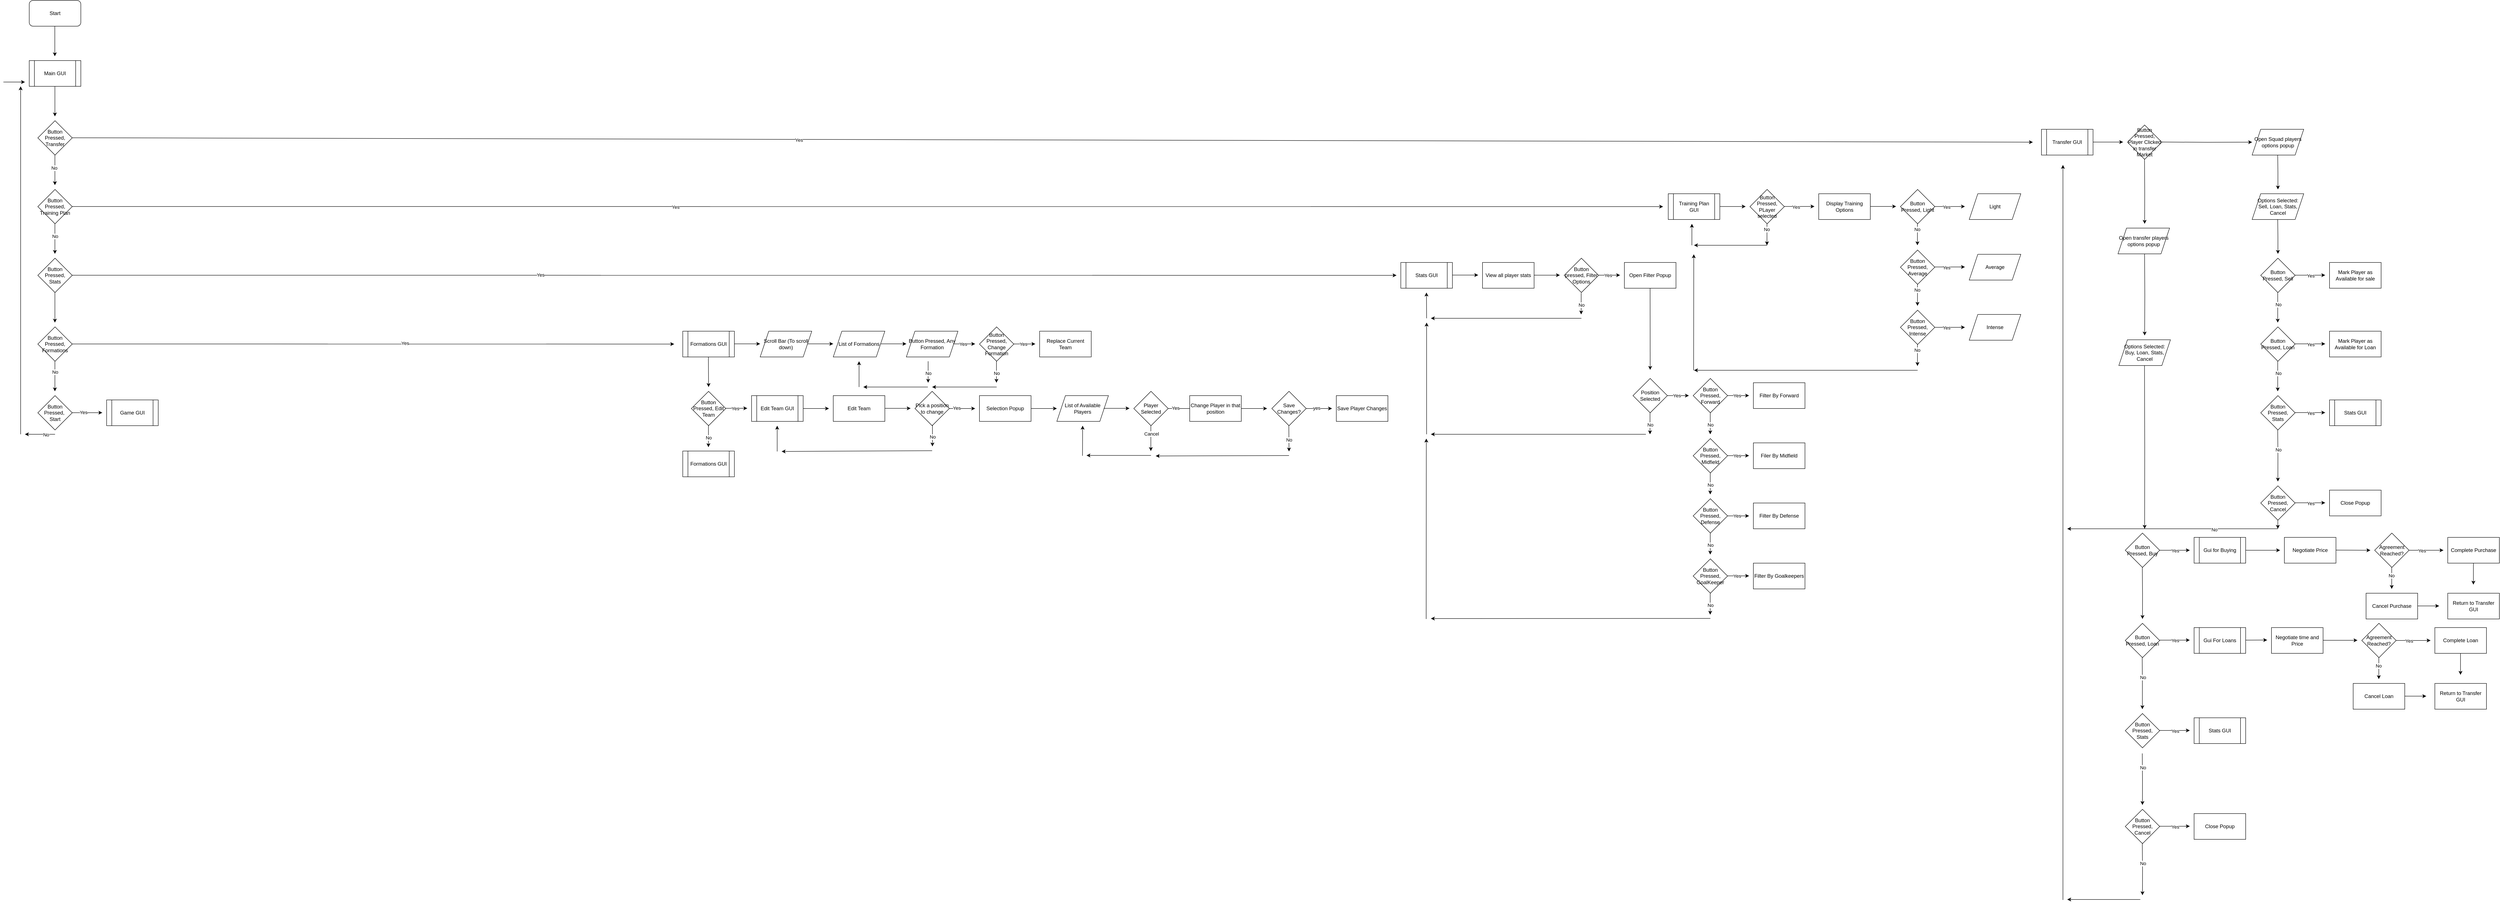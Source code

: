 <mxfile version="24.4.0" type="github">
  <diagram id="C5RBs43oDa-KdzZeNtuy" name="Page-1">
    <mxGraphModel dx="6360" dy="4040" grid="1" gridSize="10" guides="1" tooltips="1" connect="1" arrows="1" fold="1" page="1" pageScale="1" pageWidth="827" pageHeight="1169" math="0" shadow="0">
      <root>
        <object label="" Turn_Based_Strategy_Game="" id="WIyWlLk6GJQsqaUBKTNV-0">
          <mxCell />
        </object>
        <mxCell id="WIyWlLk6GJQsqaUBKTNV-1" parent="WIyWlLk6GJQsqaUBKTNV-0" />
        <mxCell id="M1Zz8qO_mx4tUwOKUklM-0" value="Start" style="rounded=1;whiteSpace=wrap;html=1;" parent="WIyWlLk6GJQsqaUBKTNV-1" vertex="1">
          <mxGeometry x="330" y="80" width="120" height="60" as="geometry" />
        </mxCell>
        <mxCell id="M1Zz8qO_mx4tUwOKUklM-2" value="" style="endArrow=classic;html=1;rounded=0;" parent="WIyWlLk6GJQsqaUBKTNV-1" edge="1">
          <mxGeometry width="50" height="50" relative="1" as="geometry">
            <mxPoint x="389.5" y="140" as="sourcePoint" />
            <mxPoint x="389.5" y="210" as="targetPoint" />
          </mxGeometry>
        </mxCell>
        <mxCell id="M1Zz8qO_mx4tUwOKUklM-3" value="Main GUI" style="shape=process;whiteSpace=wrap;html=1;backgroundOutline=1;" parent="WIyWlLk6GJQsqaUBKTNV-1" vertex="1">
          <mxGeometry x="330" y="220" width="120" height="60" as="geometry" />
        </mxCell>
        <mxCell id="M1Zz8qO_mx4tUwOKUklM-4" value="Button Pressed, Transfer" style="rhombus;whiteSpace=wrap;html=1;" parent="WIyWlLk6GJQsqaUBKTNV-1" vertex="1">
          <mxGeometry x="350" y="360" width="80" height="80" as="geometry" />
        </mxCell>
        <mxCell id="M1Zz8qO_mx4tUwOKUklM-5" value="" style="endArrow=classic;html=1;rounded=0;" parent="WIyWlLk6GJQsqaUBKTNV-1" edge="1">
          <mxGeometry width="50" height="50" relative="1" as="geometry">
            <mxPoint x="389.7" y="280" as="sourcePoint" />
            <mxPoint x="389.7" y="350" as="targetPoint" />
          </mxGeometry>
        </mxCell>
        <mxCell id="M1Zz8qO_mx4tUwOKUklM-6" value="" style="endArrow=classic;html=1;rounded=0;" parent="WIyWlLk6GJQsqaUBKTNV-1" edge="1">
          <mxGeometry width="50" height="50" relative="1" as="geometry">
            <mxPoint x="430" y="399.7" as="sourcePoint" />
            <mxPoint x="4990" y="410" as="targetPoint" />
          </mxGeometry>
        </mxCell>
        <mxCell id="M1Zz8qO_mx4tUwOKUklM-7" value="Yes" style="edgeLabel;html=1;align=center;verticalAlign=middle;resizable=0;points=[];" parent="M1Zz8qO_mx4tUwOKUklM-6" vertex="1" connectable="0">
          <mxGeometry x="-0.259" y="-1" relative="1" as="geometry">
            <mxPoint as="offset" />
          </mxGeometry>
        </mxCell>
        <mxCell id="M1Zz8qO_mx4tUwOKUklM-8" value="Transfer GUI" style="shape=process;whiteSpace=wrap;html=1;backgroundOutline=1;" parent="WIyWlLk6GJQsqaUBKTNV-1" vertex="1">
          <mxGeometry x="5010" y="380" width="120" height="60" as="geometry" />
        </mxCell>
        <mxCell id="M1Zz8qO_mx4tUwOKUklM-9" value="" style="edgeStyle=orthogonalEdgeStyle;rounded=0;orthogonalLoop=1;jettySize=auto;html=1;" parent="WIyWlLk6GJQsqaUBKTNV-1" edge="1">
          <mxGeometry relative="1" as="geometry">
            <mxPoint x="389.7" y="440" as="sourcePoint" />
            <mxPoint x="389.7" y="510" as="targetPoint" />
          </mxGeometry>
        </mxCell>
        <mxCell id="M1Zz8qO_mx4tUwOKUklM-10" value="No" style="edgeLabel;html=1;align=center;verticalAlign=middle;resizable=0;points=[];" parent="M1Zz8qO_mx4tUwOKUklM-9" vertex="1" connectable="0">
          <mxGeometry x="-0.161" y="-2" relative="1" as="geometry">
            <mxPoint as="offset" />
          </mxGeometry>
        </mxCell>
        <mxCell id="M1Zz8qO_mx4tUwOKUklM-11" value="Button Pressed, Training Plan" style="rhombus;whiteSpace=wrap;html=1;" parent="WIyWlLk6GJQsqaUBKTNV-1" vertex="1">
          <mxGeometry x="350" y="520" width="80" height="80" as="geometry" />
        </mxCell>
        <mxCell id="M1Zz8qO_mx4tUwOKUklM-12" value="" style="endArrow=classic;html=1;rounded=0;" parent="WIyWlLk6GJQsqaUBKTNV-1" edge="1">
          <mxGeometry width="50" height="50" relative="1" as="geometry">
            <mxPoint x="430.0" y="559.7" as="sourcePoint" />
            <mxPoint x="4130" y="560" as="targetPoint" />
          </mxGeometry>
        </mxCell>
        <mxCell id="M1Zz8qO_mx4tUwOKUklM-14" value="Yes" style="edgeLabel;html=1;align=center;verticalAlign=middle;resizable=0;points=[];" parent="M1Zz8qO_mx4tUwOKUklM-12" vertex="1" connectable="0">
          <mxGeometry x="-0.242" y="-1" relative="1" as="geometry">
            <mxPoint as="offset" />
          </mxGeometry>
        </mxCell>
        <mxCell id="M1Zz8qO_mx4tUwOKUklM-13" value="Training Plan GUI" style="shape=process;whiteSpace=wrap;html=1;backgroundOutline=1;" parent="WIyWlLk6GJQsqaUBKTNV-1" vertex="1">
          <mxGeometry x="4142" y="530" width="120" height="60" as="geometry" />
        </mxCell>
        <mxCell id="M1Zz8qO_mx4tUwOKUklM-15" value="" style="edgeStyle=orthogonalEdgeStyle;rounded=0;orthogonalLoop=1;jettySize=auto;html=1;" parent="WIyWlLk6GJQsqaUBKTNV-1" edge="1">
          <mxGeometry relative="1" as="geometry">
            <mxPoint x="389.7" y="600" as="sourcePoint" />
            <mxPoint x="389.7" y="670" as="targetPoint" />
          </mxGeometry>
        </mxCell>
        <mxCell id="M1Zz8qO_mx4tUwOKUklM-16" value="No" style="edgeLabel;html=1;align=center;verticalAlign=middle;resizable=0;points=[];" parent="M1Zz8qO_mx4tUwOKUklM-15" vertex="1" connectable="0">
          <mxGeometry x="-0.178" relative="1" as="geometry">
            <mxPoint as="offset" />
          </mxGeometry>
        </mxCell>
        <mxCell id="M1Zz8qO_mx4tUwOKUklM-17" value="Button Pressed, Stats" style="rhombus;whiteSpace=wrap;html=1;" parent="WIyWlLk6GJQsqaUBKTNV-1" vertex="1">
          <mxGeometry x="350" y="680" width="80" height="80" as="geometry" />
        </mxCell>
        <mxCell id="M1Zz8qO_mx4tUwOKUklM-18" value="" style="endArrow=classic;html=1;rounded=0;" parent="WIyWlLk6GJQsqaUBKTNV-1" edge="1">
          <mxGeometry width="50" height="50" relative="1" as="geometry">
            <mxPoint x="430.0" y="719.7" as="sourcePoint" />
            <mxPoint x="3510" y="720" as="targetPoint" />
          </mxGeometry>
        </mxCell>
        <mxCell id="M1Zz8qO_mx4tUwOKUklM-19" value="Yes" style="edgeLabel;html=1;align=center;verticalAlign=middle;resizable=0;points=[];" parent="M1Zz8qO_mx4tUwOKUklM-18" vertex="1" connectable="0">
          <mxGeometry x="-0.293" y="1" relative="1" as="geometry">
            <mxPoint as="offset" />
          </mxGeometry>
        </mxCell>
        <mxCell id="M1Zz8qO_mx4tUwOKUklM-20" value="Stats GUI" style="shape=process;whiteSpace=wrap;html=1;backgroundOutline=1;" parent="WIyWlLk6GJQsqaUBKTNV-1" vertex="1">
          <mxGeometry x="3520" y="690" width="120" height="60" as="geometry" />
        </mxCell>
        <mxCell id="M1Zz8qO_mx4tUwOKUklM-21" value="" style="edgeStyle=orthogonalEdgeStyle;rounded=0;orthogonalLoop=1;jettySize=auto;html=1;" parent="WIyWlLk6GJQsqaUBKTNV-1" edge="1">
          <mxGeometry relative="1" as="geometry">
            <mxPoint x="389.7" y="760" as="sourcePoint" />
            <mxPoint x="389.7" y="830" as="targetPoint" />
          </mxGeometry>
        </mxCell>
        <mxCell id="M1Zz8qO_mx4tUwOKUklM-22" value="Button Pressed, Formations" style="rhombus;whiteSpace=wrap;html=1;" parent="WIyWlLk6GJQsqaUBKTNV-1" vertex="1">
          <mxGeometry x="350" y="840" width="80" height="80" as="geometry" />
        </mxCell>
        <mxCell id="M1Zz8qO_mx4tUwOKUklM-23" value="" style="endArrow=classic;html=1;rounded=0;" parent="WIyWlLk6GJQsqaUBKTNV-1" edge="1">
          <mxGeometry width="50" height="50" relative="1" as="geometry">
            <mxPoint x="430.0" y="879.7" as="sourcePoint" />
            <mxPoint x="1830" y="880" as="targetPoint" />
          </mxGeometry>
        </mxCell>
        <mxCell id="M1Zz8qO_mx4tUwOKUklM-24" value="Yes" style="edgeLabel;html=1;align=center;verticalAlign=middle;resizable=0;points=[];" parent="M1Zz8qO_mx4tUwOKUklM-23" vertex="1" connectable="0">
          <mxGeometry x="0.105" y="2" relative="1" as="geometry">
            <mxPoint as="offset" />
          </mxGeometry>
        </mxCell>
        <mxCell id="M1Zz8qO_mx4tUwOKUklM-25" value="Formations GUI" style="shape=process;whiteSpace=wrap;html=1;backgroundOutline=1;" parent="WIyWlLk6GJQsqaUBKTNV-1" vertex="1">
          <mxGeometry x="1850" y="850" width="120" height="60" as="geometry" />
        </mxCell>
        <mxCell id="M1Zz8qO_mx4tUwOKUklM-26" value="" style="edgeStyle=orthogonalEdgeStyle;rounded=0;orthogonalLoop=1;jettySize=auto;html=1;" parent="WIyWlLk6GJQsqaUBKTNV-1" edge="1">
          <mxGeometry relative="1" as="geometry">
            <mxPoint x="389.7" y="920" as="sourcePoint" />
            <mxPoint x="389.7" y="990" as="targetPoint" />
          </mxGeometry>
        </mxCell>
        <mxCell id="M1Zz8qO_mx4tUwOKUklM-27" value="No" style="edgeLabel;html=1;align=center;verticalAlign=middle;resizable=0;points=[];" parent="M1Zz8qO_mx4tUwOKUklM-26" vertex="1" connectable="0">
          <mxGeometry x="-0.3" relative="1" as="geometry">
            <mxPoint as="offset" />
          </mxGeometry>
        </mxCell>
        <mxCell id="M1Zz8qO_mx4tUwOKUklM-28" value="Button Pressed,&amp;nbsp;&lt;div&gt;Start&lt;/div&gt;" style="rhombus;whiteSpace=wrap;html=1;" parent="WIyWlLk6GJQsqaUBKTNV-1" vertex="1">
          <mxGeometry x="350" y="1000" width="80" height="80" as="geometry" />
        </mxCell>
        <mxCell id="M1Zz8qO_mx4tUwOKUklM-29" value="" style="endArrow=classic;html=1;rounded=0;" parent="WIyWlLk6GJQsqaUBKTNV-1" edge="1">
          <mxGeometry width="50" height="50" relative="1" as="geometry">
            <mxPoint x="430.0" y="1039.69" as="sourcePoint" />
            <mxPoint x="500.0" y="1039.69" as="targetPoint" />
          </mxGeometry>
        </mxCell>
        <mxCell id="M1Zz8qO_mx4tUwOKUklM-30" value="Yes" style="edgeLabel;html=1;align=center;verticalAlign=middle;resizable=0;points=[];" parent="M1Zz8qO_mx4tUwOKUklM-29" vertex="1" connectable="0">
          <mxGeometry x="-0.261" y="1" relative="1" as="geometry">
            <mxPoint as="offset" />
          </mxGeometry>
        </mxCell>
        <mxCell id="M1Zz8qO_mx4tUwOKUklM-31" value="Game GUI" style="shape=process;whiteSpace=wrap;html=1;backgroundOutline=1;" parent="WIyWlLk6GJQsqaUBKTNV-1" vertex="1">
          <mxGeometry x="510" y="1010" width="120" height="60" as="geometry" />
        </mxCell>
        <mxCell id="M1Zz8qO_mx4tUwOKUklM-33" value="" style="endArrow=classic;html=1;rounded=0;" parent="WIyWlLk6GJQsqaUBKTNV-1" edge="1">
          <mxGeometry width="50" height="50" relative="1" as="geometry">
            <mxPoint x="5130" y="409.69" as="sourcePoint" />
            <mxPoint x="5200" y="409.69" as="targetPoint" />
          </mxGeometry>
        </mxCell>
        <mxCell id="M1Zz8qO_mx4tUwOKUklM-35" value="Button Pressed, Player Clicked in transfer Market" style="rhombus;whiteSpace=wrap;html=1;" parent="WIyWlLk6GJQsqaUBKTNV-1" vertex="1">
          <mxGeometry x="5210" y="370" width="80" height="80" as="geometry" />
        </mxCell>
        <mxCell id="M1Zz8qO_mx4tUwOKUklM-36" value="" style="edgeStyle=orthogonalEdgeStyle;rounded=0;orthogonalLoop=1;jettySize=auto;html=1;" parent="WIyWlLk6GJQsqaUBKTNV-1" edge="1">
          <mxGeometry relative="1" as="geometry">
            <mxPoint x="5249.71" y="450" as="sourcePoint" />
            <mxPoint x="5250" y="600" as="targetPoint" />
          </mxGeometry>
        </mxCell>
        <mxCell id="M1Zz8qO_mx4tUwOKUklM-43" value="Open transfer players options popup" style="shape=parallelogram;perimeter=parallelogramPerimeter;whiteSpace=wrap;html=1;fixedSize=1;" parent="WIyWlLk6GJQsqaUBKTNV-1" vertex="1">
          <mxGeometry x="5188" y="610" width="120" height="60" as="geometry" />
        </mxCell>
        <mxCell id="M1Zz8qO_mx4tUwOKUklM-44" value="" style="edgeStyle=orthogonalEdgeStyle;rounded=0;orthogonalLoop=1;jettySize=auto;html=1;" parent="WIyWlLk6GJQsqaUBKTNV-1" edge="1">
          <mxGeometry relative="1" as="geometry">
            <mxPoint x="5290" y="409.68" as="sourcePoint" />
            <mxPoint x="5500" y="410" as="targetPoint" />
          </mxGeometry>
        </mxCell>
        <mxCell id="M1Zz8qO_mx4tUwOKUklM-49" value="" style="edgeStyle=orthogonalEdgeStyle;rounded=0;orthogonalLoop=1;jettySize=auto;html=1;" parent="WIyWlLk6GJQsqaUBKTNV-1" edge="1">
          <mxGeometry relative="1" as="geometry">
            <mxPoint x="5249.86" y="670" as="sourcePoint" />
            <mxPoint x="5250" y="860" as="targetPoint" />
          </mxGeometry>
        </mxCell>
        <mxCell id="M1Zz8qO_mx4tUwOKUklM-51" value="Options Selected: Buy, Loan, Stats, Cancel" style="shape=parallelogram;perimeter=parallelogramPerimeter;whiteSpace=wrap;html=1;fixedSize=1;" parent="WIyWlLk6GJQsqaUBKTNV-1" vertex="1">
          <mxGeometry x="5190" y="870" width="120" height="60" as="geometry" />
        </mxCell>
        <mxCell id="M1Zz8qO_mx4tUwOKUklM-52" value="Button Pressed, Buy" style="rhombus;whiteSpace=wrap;html=1;" parent="WIyWlLk6GJQsqaUBKTNV-1" vertex="1">
          <mxGeometry x="5205" y="1320" width="80" height="80" as="geometry" />
        </mxCell>
        <mxCell id="M1Zz8qO_mx4tUwOKUklM-53" value="" style="edgeStyle=orthogonalEdgeStyle;rounded=0;orthogonalLoop=1;jettySize=auto;html=1;" parent="WIyWlLk6GJQsqaUBKTNV-1" edge="1">
          <mxGeometry relative="1" as="geometry">
            <mxPoint x="5249.68" y="930" as="sourcePoint" />
            <mxPoint x="5250" y="1310" as="targetPoint" />
          </mxGeometry>
        </mxCell>
        <mxCell id="M1Zz8qO_mx4tUwOKUklM-55" value="" style="endArrow=classic;html=1;rounded=0;" parent="WIyWlLk6GJQsqaUBKTNV-1" edge="1">
          <mxGeometry relative="1" as="geometry">
            <mxPoint x="5285" y="1360" as="sourcePoint" />
            <mxPoint x="5355" y="1360" as="targetPoint" />
          </mxGeometry>
        </mxCell>
        <mxCell id="M1Zz8qO_mx4tUwOKUklM-57" value="Yes" style="edgeLabel;html=1;align=center;verticalAlign=middle;resizable=0;points=[];" parent="M1Zz8qO_mx4tUwOKUklM-55" vertex="1" connectable="0">
          <mxGeometry x="0.033" y="-1" relative="1" as="geometry">
            <mxPoint as="offset" />
          </mxGeometry>
        </mxCell>
        <mxCell id="M1Zz8qO_mx4tUwOKUklM-58" value="Gui for Buying" style="shape=process;whiteSpace=wrap;html=1;backgroundOutline=1;" parent="WIyWlLk6GJQsqaUBKTNV-1" vertex="1">
          <mxGeometry x="5365" y="1330" width="120" height="60" as="geometry" />
        </mxCell>
        <mxCell id="M1Zz8qO_mx4tUwOKUklM-59" value="" style="endArrow=classic;html=1;rounded=0;" parent="WIyWlLk6GJQsqaUBKTNV-1" edge="1">
          <mxGeometry width="50" height="50" relative="1" as="geometry">
            <mxPoint x="5485" y="1360" as="sourcePoint" />
            <mxPoint x="5565" y="1360" as="targetPoint" />
          </mxGeometry>
        </mxCell>
        <mxCell id="M1Zz8qO_mx4tUwOKUklM-62" value="" style="endArrow=classic;html=1;rounded=0;" parent="WIyWlLk6GJQsqaUBKTNV-1" edge="1">
          <mxGeometry width="50" height="50" relative="1" as="geometry">
            <mxPoint x="5685" y="1359.64" as="sourcePoint" />
            <mxPoint x="5775" y="1360" as="targetPoint" />
          </mxGeometry>
        </mxCell>
        <mxCell id="M1Zz8qO_mx4tUwOKUklM-63" value="Agreement Reached?" style="rhombus;whiteSpace=wrap;html=1;" parent="WIyWlLk6GJQsqaUBKTNV-1" vertex="1">
          <mxGeometry x="5785" y="1320" width="80" height="80" as="geometry" />
        </mxCell>
        <mxCell id="M1Zz8qO_mx4tUwOKUklM-65" value="" style="endArrow=classic;html=1;rounded=0;" parent="WIyWlLk6GJQsqaUBKTNV-1" edge="1">
          <mxGeometry width="50" height="50" relative="1" as="geometry">
            <mxPoint x="5865" y="1360" as="sourcePoint" />
            <mxPoint x="5945" y="1360" as="targetPoint" />
          </mxGeometry>
        </mxCell>
        <mxCell id="M1Zz8qO_mx4tUwOKUklM-68" value="Yes" style="edgeLabel;html=1;align=center;verticalAlign=middle;resizable=0;points=[];" parent="M1Zz8qO_mx4tUwOKUklM-65" vertex="1" connectable="0">
          <mxGeometry x="-0.257" y="-1" relative="1" as="geometry">
            <mxPoint as="offset" />
          </mxGeometry>
        </mxCell>
        <mxCell id="M1Zz8qO_mx4tUwOKUklM-69" value="" style="endArrow=classic;html=1;rounded=0;" parent="WIyWlLk6GJQsqaUBKTNV-1" edge="1">
          <mxGeometry width="50" height="50" relative="1" as="geometry">
            <mxPoint x="5824.64" y="1400" as="sourcePoint" />
            <mxPoint x="5824.64" y="1450" as="targetPoint" />
          </mxGeometry>
        </mxCell>
        <mxCell id="M1Zz8qO_mx4tUwOKUklM-70" value="No" style="edgeLabel;html=1;align=center;verticalAlign=middle;resizable=0;points=[];" parent="M1Zz8qO_mx4tUwOKUklM-69" vertex="1" connectable="0">
          <mxGeometry x="-0.234" y="-1" relative="1" as="geometry">
            <mxPoint as="offset" />
          </mxGeometry>
        </mxCell>
        <mxCell id="M1Zz8qO_mx4tUwOKUklM-71" value="Complete Purchase" style="rounded=0;whiteSpace=wrap;html=1;" parent="WIyWlLk6GJQsqaUBKTNV-1" vertex="1">
          <mxGeometry x="5955" y="1330" width="120" height="60" as="geometry" />
        </mxCell>
        <mxCell id="M1Zz8qO_mx4tUwOKUklM-72" value="Cancel Purchase" style="rounded=0;whiteSpace=wrap;html=1;" parent="WIyWlLk6GJQsqaUBKTNV-1" vertex="1">
          <mxGeometry x="5765" y="1460" width="120" height="60" as="geometry" />
        </mxCell>
        <mxCell id="M1Zz8qO_mx4tUwOKUklM-73" value="Return to Transfer GUI" style="rounded=0;whiteSpace=wrap;html=1;" parent="WIyWlLk6GJQsqaUBKTNV-1" vertex="1">
          <mxGeometry x="5955" y="1460" width="120" height="60" as="geometry" />
        </mxCell>
        <mxCell id="M1Zz8qO_mx4tUwOKUklM-74" value="" style="endArrow=classic;html=1;rounded=0;entryX=0.75;entryY=1;entryDx=0;entryDy=0;" parent="WIyWlLk6GJQsqaUBKTNV-1" edge="1">
          <mxGeometry width="50" height="50" relative="1" as="geometry">
            <mxPoint x="5885" y="1489.64" as="sourcePoint" />
            <mxPoint x="5935" y="1489.64" as="targetPoint" />
          </mxGeometry>
        </mxCell>
        <mxCell id="M1Zz8qO_mx4tUwOKUklM-75" value="" style="endArrow=classic;html=1;rounded=0;" parent="WIyWlLk6GJQsqaUBKTNV-1" edge="1">
          <mxGeometry width="50" height="50" relative="1" as="geometry">
            <mxPoint x="6014.64" y="1390" as="sourcePoint" />
            <mxPoint x="6014.64" y="1440" as="targetPoint" />
          </mxGeometry>
        </mxCell>
        <mxCell id="M1Zz8qO_mx4tUwOKUklM-76" value="Button Pressed, Loan" style="rhombus;whiteSpace=wrap;html=1;" parent="WIyWlLk6GJQsqaUBKTNV-1" vertex="1">
          <mxGeometry x="5205" y="1530" width="80" height="80" as="geometry" />
        </mxCell>
        <mxCell id="M1Zz8qO_mx4tUwOKUklM-77" value="" style="edgeStyle=orthogonalEdgeStyle;rounded=0;orthogonalLoop=1;jettySize=auto;html=1;" parent="WIyWlLk6GJQsqaUBKTNV-1" edge="1">
          <mxGeometry relative="1" as="geometry">
            <mxPoint x="5244.6" y="1400" as="sourcePoint" />
            <mxPoint x="5245" y="1520" as="targetPoint" />
          </mxGeometry>
        </mxCell>
        <mxCell id="M1Zz8qO_mx4tUwOKUklM-78" value="" style="endArrow=classic;html=1;rounded=0;" parent="WIyWlLk6GJQsqaUBKTNV-1" edge="1">
          <mxGeometry relative="1" as="geometry">
            <mxPoint x="5285" y="1569.2" as="sourcePoint" />
            <mxPoint x="5355" y="1569.2" as="targetPoint" />
          </mxGeometry>
        </mxCell>
        <mxCell id="M1Zz8qO_mx4tUwOKUklM-79" value="Yes" style="edgeLabel;html=1;align=center;verticalAlign=middle;resizable=0;points=[];" parent="M1Zz8qO_mx4tUwOKUklM-78" vertex="1" connectable="0">
          <mxGeometry x="0.033" y="-1" relative="1" as="geometry">
            <mxPoint as="offset" />
          </mxGeometry>
        </mxCell>
        <mxCell id="M1Zz8qO_mx4tUwOKUklM-80" value="Gui For Loans" style="shape=process;whiteSpace=wrap;html=1;backgroundOutline=1;" parent="WIyWlLk6GJQsqaUBKTNV-1" vertex="1">
          <mxGeometry x="5365" y="1540" width="120" height="60" as="geometry" />
        </mxCell>
        <mxCell id="M1Zz8qO_mx4tUwOKUklM-81" value="Negotiate Price" style="rounded=0;whiteSpace=wrap;html=1;" parent="WIyWlLk6GJQsqaUBKTNV-1" vertex="1">
          <mxGeometry x="5575" y="1330" width="120" height="60" as="geometry" />
        </mxCell>
        <mxCell id="M1Zz8qO_mx4tUwOKUklM-82" value="" style="endArrow=classic;html=1;rounded=0;" parent="WIyWlLk6GJQsqaUBKTNV-1" edge="1">
          <mxGeometry width="50" height="50" relative="1" as="geometry">
            <mxPoint x="5485" y="1569.2" as="sourcePoint" />
            <mxPoint x="5535" y="1569" as="targetPoint" />
          </mxGeometry>
        </mxCell>
        <mxCell id="M1Zz8qO_mx4tUwOKUklM-83" value="Negotiate time and Price" style="rounded=0;whiteSpace=wrap;html=1;" parent="WIyWlLk6GJQsqaUBKTNV-1" vertex="1">
          <mxGeometry x="5545" y="1540" width="120" height="60" as="geometry" />
        </mxCell>
        <mxCell id="M1Zz8qO_mx4tUwOKUklM-84" value="" style="endArrow=classic;html=1;rounded=0;" parent="WIyWlLk6GJQsqaUBKTNV-1" edge="1">
          <mxGeometry width="50" height="50" relative="1" as="geometry">
            <mxPoint x="5665" y="1569.57" as="sourcePoint" />
            <mxPoint x="5745" y="1569.57" as="targetPoint" />
          </mxGeometry>
        </mxCell>
        <mxCell id="M1Zz8qO_mx4tUwOKUklM-85" value="Agreement Reached?" style="rhombus;whiteSpace=wrap;html=1;" parent="WIyWlLk6GJQsqaUBKTNV-1" vertex="1">
          <mxGeometry x="5755" y="1530" width="80" height="80" as="geometry" />
        </mxCell>
        <mxCell id="M1Zz8qO_mx4tUwOKUklM-86" value="" style="endArrow=classic;html=1;rounded=0;" parent="WIyWlLk6GJQsqaUBKTNV-1" edge="1">
          <mxGeometry width="50" height="50" relative="1" as="geometry">
            <mxPoint x="5835" y="1570" as="sourcePoint" />
            <mxPoint x="5915" y="1570" as="targetPoint" />
          </mxGeometry>
        </mxCell>
        <mxCell id="M1Zz8qO_mx4tUwOKUklM-87" value="Yes" style="edgeLabel;html=1;align=center;verticalAlign=middle;resizable=0;points=[];" parent="M1Zz8qO_mx4tUwOKUklM-86" vertex="1" connectable="0">
          <mxGeometry x="-0.257" y="-1" relative="1" as="geometry">
            <mxPoint as="offset" />
          </mxGeometry>
        </mxCell>
        <mxCell id="M1Zz8qO_mx4tUwOKUklM-88" value="" style="endArrow=classic;html=1;rounded=0;" parent="WIyWlLk6GJQsqaUBKTNV-1" edge="1">
          <mxGeometry width="50" height="50" relative="1" as="geometry">
            <mxPoint x="5794.64" y="1610" as="sourcePoint" />
            <mxPoint x="5794.64" y="1660" as="targetPoint" />
          </mxGeometry>
        </mxCell>
        <mxCell id="M1Zz8qO_mx4tUwOKUklM-89" value="No" style="edgeLabel;html=1;align=center;verticalAlign=middle;resizable=0;points=[];" parent="M1Zz8qO_mx4tUwOKUklM-88" vertex="1" connectable="0">
          <mxGeometry x="-0.234" y="-1" relative="1" as="geometry">
            <mxPoint as="offset" />
          </mxGeometry>
        </mxCell>
        <mxCell id="M1Zz8qO_mx4tUwOKUklM-90" value="Complete Loan" style="rounded=0;whiteSpace=wrap;html=1;" parent="WIyWlLk6GJQsqaUBKTNV-1" vertex="1">
          <mxGeometry x="5925" y="1540" width="120" height="60" as="geometry" />
        </mxCell>
        <mxCell id="M1Zz8qO_mx4tUwOKUklM-91" value="Cancel Loan" style="rounded=0;whiteSpace=wrap;html=1;" parent="WIyWlLk6GJQsqaUBKTNV-1" vertex="1">
          <mxGeometry x="5735" y="1670" width="120" height="60" as="geometry" />
        </mxCell>
        <mxCell id="M1Zz8qO_mx4tUwOKUklM-92" value="Return to Transfer GUI" style="rounded=0;whiteSpace=wrap;html=1;" parent="WIyWlLk6GJQsqaUBKTNV-1" vertex="1">
          <mxGeometry x="5925" y="1670" width="120" height="60" as="geometry" />
        </mxCell>
        <mxCell id="M1Zz8qO_mx4tUwOKUklM-93" value="" style="endArrow=classic;html=1;rounded=0;entryX=0.75;entryY=1;entryDx=0;entryDy=0;" parent="WIyWlLk6GJQsqaUBKTNV-1" edge="1">
          <mxGeometry width="50" height="50" relative="1" as="geometry">
            <mxPoint x="5855" y="1699.64" as="sourcePoint" />
            <mxPoint x="5905" y="1699.64" as="targetPoint" />
          </mxGeometry>
        </mxCell>
        <mxCell id="M1Zz8qO_mx4tUwOKUklM-94" value="" style="endArrow=classic;html=1;rounded=0;" parent="WIyWlLk6GJQsqaUBKTNV-1" edge="1">
          <mxGeometry width="50" height="50" relative="1" as="geometry">
            <mxPoint x="5984.64" y="1600" as="sourcePoint" />
            <mxPoint x="5984.64" y="1650" as="targetPoint" />
          </mxGeometry>
        </mxCell>
        <mxCell id="M1Zz8qO_mx4tUwOKUklM-95" value="" style="edgeStyle=orthogonalEdgeStyle;rounded=0;orthogonalLoop=1;jettySize=auto;html=1;" parent="WIyWlLk6GJQsqaUBKTNV-1" edge="1">
          <mxGeometry relative="1" as="geometry">
            <mxPoint x="5244.33" y="1610" as="sourcePoint" />
            <mxPoint x="5244.73" y="1730" as="targetPoint" />
          </mxGeometry>
        </mxCell>
        <mxCell id="M1Zz8qO_mx4tUwOKUklM-97" value="No" style="edgeLabel;html=1;align=center;verticalAlign=middle;resizable=0;points=[];" parent="M1Zz8qO_mx4tUwOKUklM-95" vertex="1" connectable="0">
          <mxGeometry x="-0.256" y="1" relative="1" as="geometry">
            <mxPoint y="1" as="offset" />
          </mxGeometry>
        </mxCell>
        <mxCell id="M1Zz8qO_mx4tUwOKUklM-96" value="Button Pressed, Stats" style="rhombus;whiteSpace=wrap;html=1;" parent="WIyWlLk6GJQsqaUBKTNV-1" vertex="1">
          <mxGeometry x="5205" y="1740" width="80" height="80" as="geometry" />
        </mxCell>
        <mxCell id="M1Zz8qO_mx4tUwOKUklM-98" value="" style="endArrow=classic;html=1;rounded=0;" parent="WIyWlLk6GJQsqaUBKTNV-1" edge="1">
          <mxGeometry width="50" height="50" relative="1" as="geometry">
            <mxPoint x="390" y="1090" as="sourcePoint" />
            <mxPoint x="320" y="1090" as="targetPoint" />
          </mxGeometry>
        </mxCell>
        <mxCell id="M1Zz8qO_mx4tUwOKUklM-99" value="No" style="edgeLabel;html=1;align=center;verticalAlign=middle;resizable=0;points=[];" parent="M1Zz8qO_mx4tUwOKUklM-98" vertex="1" connectable="0">
          <mxGeometry x="-0.404" y="1" relative="1" as="geometry">
            <mxPoint as="offset" />
          </mxGeometry>
        </mxCell>
        <mxCell id="M1Zz8qO_mx4tUwOKUklM-100" value="" style="endArrow=classic;html=1;rounded=0;" parent="WIyWlLk6GJQsqaUBKTNV-1" edge="1">
          <mxGeometry width="50" height="50" relative="1" as="geometry">
            <mxPoint x="310" y="1090" as="sourcePoint" />
            <mxPoint x="310" y="280" as="targetPoint" />
          </mxGeometry>
        </mxCell>
        <mxCell id="M1Zz8qO_mx4tUwOKUklM-101" value="" style="endArrow=classic;html=1;rounded=0;" parent="WIyWlLk6GJQsqaUBKTNV-1" edge="1">
          <mxGeometry width="50" height="50" relative="1" as="geometry">
            <mxPoint x="270" y="270" as="sourcePoint" />
            <mxPoint x="320" y="270" as="targetPoint" />
          </mxGeometry>
        </mxCell>
        <mxCell id="M1Zz8qO_mx4tUwOKUklM-102" value="" style="endArrow=classic;html=1;rounded=0;" parent="WIyWlLk6GJQsqaUBKTNV-1" edge="1">
          <mxGeometry relative="1" as="geometry">
            <mxPoint x="5285" y="1779.55" as="sourcePoint" />
            <mxPoint x="5355" y="1779.55" as="targetPoint" />
          </mxGeometry>
        </mxCell>
        <mxCell id="M1Zz8qO_mx4tUwOKUklM-103" value="Yes" style="edgeLabel;html=1;align=center;verticalAlign=middle;resizable=0;points=[];" parent="M1Zz8qO_mx4tUwOKUklM-102" vertex="1" connectable="0">
          <mxGeometry x="0.033" y="-1" relative="1" as="geometry">
            <mxPoint as="offset" />
          </mxGeometry>
        </mxCell>
        <mxCell id="M1Zz8qO_mx4tUwOKUklM-105" value="Stats GUI" style="shape=process;whiteSpace=wrap;html=1;backgroundOutline=1;" parent="WIyWlLk6GJQsqaUBKTNV-1" vertex="1">
          <mxGeometry x="5365" y="1750" width="120" height="60" as="geometry" />
        </mxCell>
        <mxCell id="M1Zz8qO_mx4tUwOKUklM-106" value="" style="edgeStyle=orthogonalEdgeStyle;rounded=0;orthogonalLoop=1;jettySize=auto;html=1;" parent="WIyWlLk6GJQsqaUBKTNV-1" edge="1">
          <mxGeometry relative="1" as="geometry">
            <mxPoint x="5244.5" y="1833" as="sourcePoint" />
            <mxPoint x="5244.9" y="1953" as="targetPoint" />
          </mxGeometry>
        </mxCell>
        <mxCell id="M1Zz8qO_mx4tUwOKUklM-107" value="No" style="edgeLabel;html=1;align=center;verticalAlign=middle;resizable=0;points=[];" parent="M1Zz8qO_mx4tUwOKUklM-106" vertex="1" connectable="0">
          <mxGeometry x="-0.256" y="1" relative="1" as="geometry">
            <mxPoint y="-12" as="offset" />
          </mxGeometry>
        </mxCell>
        <mxCell id="M1Zz8qO_mx4tUwOKUklM-108" value="Button Pressed,&lt;div&gt;Cancel&lt;/div&gt;" style="rhombus;whiteSpace=wrap;html=1;" parent="WIyWlLk6GJQsqaUBKTNV-1" vertex="1">
          <mxGeometry x="5205" y="1963" width="80" height="80" as="geometry" />
        </mxCell>
        <mxCell id="M1Zz8qO_mx4tUwOKUklM-109" value="" style="endArrow=classic;html=1;rounded=0;" parent="WIyWlLk6GJQsqaUBKTNV-1" edge="1">
          <mxGeometry relative="1" as="geometry">
            <mxPoint x="5285" y="2002.5" as="sourcePoint" />
            <mxPoint x="5355" y="2002.5" as="targetPoint" />
          </mxGeometry>
        </mxCell>
        <mxCell id="M1Zz8qO_mx4tUwOKUklM-110" value="Yes" style="edgeLabel;html=1;align=center;verticalAlign=middle;resizable=0;points=[];" parent="M1Zz8qO_mx4tUwOKUklM-109" vertex="1" connectable="0">
          <mxGeometry x="0.033" y="-1" relative="1" as="geometry">
            <mxPoint as="offset" />
          </mxGeometry>
        </mxCell>
        <mxCell id="M1Zz8qO_mx4tUwOKUklM-111" value="Close Popup" style="rounded=0;whiteSpace=wrap;html=1;" parent="WIyWlLk6GJQsqaUBKTNV-1" vertex="1">
          <mxGeometry x="5365" y="1973" width="120" height="60" as="geometry" />
        </mxCell>
        <mxCell id="M1Zz8qO_mx4tUwOKUklM-116" value="Open Squad players options popup" style="shape=parallelogram;perimeter=parallelogramPerimeter;whiteSpace=wrap;html=1;fixedSize=1;" parent="WIyWlLk6GJQsqaUBKTNV-1" vertex="1">
          <mxGeometry x="5500" y="380" width="120" height="60" as="geometry" />
        </mxCell>
        <mxCell id="M1Zz8qO_mx4tUwOKUklM-117" value="" style="edgeStyle=orthogonalEdgeStyle;rounded=0;orthogonalLoop=1;jettySize=auto;html=1;" parent="WIyWlLk6GJQsqaUBKTNV-1" edge="1">
          <mxGeometry relative="1" as="geometry">
            <mxPoint x="5559.5" y="440" as="sourcePoint" />
            <mxPoint x="5560" y="520" as="targetPoint" />
          </mxGeometry>
        </mxCell>
        <mxCell id="M1Zz8qO_mx4tUwOKUklM-119" value="" style="edgeStyle=orthogonalEdgeStyle;rounded=0;orthogonalLoop=1;jettySize=auto;html=1;" parent="WIyWlLk6GJQsqaUBKTNV-1" edge="1">
          <mxGeometry relative="1" as="geometry">
            <mxPoint x="5559.5" y="590" as="sourcePoint" />
            <mxPoint x="5560" y="670" as="targetPoint" />
          </mxGeometry>
        </mxCell>
        <mxCell id="M1Zz8qO_mx4tUwOKUklM-120" value="Options Selected: Sell, Loan, Stats, Cancel" style="shape=parallelogram;perimeter=parallelogramPerimeter;whiteSpace=wrap;html=1;fixedSize=1;" parent="WIyWlLk6GJQsqaUBKTNV-1" vertex="1">
          <mxGeometry x="5500" y="530" width="120" height="60" as="geometry" />
        </mxCell>
        <mxCell id="M1Zz8qO_mx4tUwOKUklM-121" value="Button Pressed, Sell" style="rhombus;whiteSpace=wrap;html=1;" parent="WIyWlLk6GJQsqaUBKTNV-1" vertex="1">
          <mxGeometry x="5520" y="680" width="80" height="80" as="geometry" />
        </mxCell>
        <mxCell id="M1Zz8qO_mx4tUwOKUklM-122" value="" style="endArrow=classic;html=1;rounded=0;" parent="WIyWlLk6GJQsqaUBKTNV-1" edge="1">
          <mxGeometry relative="1" as="geometry">
            <mxPoint x="5600" y="719.57" as="sourcePoint" />
            <mxPoint x="5670" y="719.57" as="targetPoint" />
          </mxGeometry>
        </mxCell>
        <mxCell id="M1Zz8qO_mx4tUwOKUklM-123" value="Yes" style="edgeLabel;html=1;align=center;verticalAlign=middle;resizable=0;points=[];" parent="M1Zz8qO_mx4tUwOKUklM-122" vertex="1" connectable="0">
          <mxGeometry x="0.033" y="-1" relative="1" as="geometry">
            <mxPoint as="offset" />
          </mxGeometry>
        </mxCell>
        <mxCell id="M1Zz8qO_mx4tUwOKUklM-125" value="Mark Player as Available for sale" style="rounded=0;whiteSpace=wrap;html=1;" parent="WIyWlLk6GJQsqaUBKTNV-1" vertex="1">
          <mxGeometry x="5680" y="690" width="120" height="60" as="geometry" />
        </mxCell>
        <mxCell id="M1Zz8qO_mx4tUwOKUklM-126" value="" style="endArrow=classic;html=1;rounded=0;" parent="WIyWlLk6GJQsqaUBKTNV-1" edge="1">
          <mxGeometry width="50" height="50" relative="1" as="geometry">
            <mxPoint x="5559.52" y="760" as="sourcePoint" />
            <mxPoint x="5559.52" y="830" as="targetPoint" />
          </mxGeometry>
        </mxCell>
        <mxCell id="M1Zz8qO_mx4tUwOKUklM-127" value="No" style="edgeLabel;html=1;align=center;verticalAlign=middle;resizable=0;points=[];" parent="M1Zz8qO_mx4tUwOKUklM-126" vertex="1" connectable="0">
          <mxGeometry x="-0.22" y="1" relative="1" as="geometry">
            <mxPoint as="offset" />
          </mxGeometry>
        </mxCell>
        <mxCell id="M1Zz8qO_mx4tUwOKUklM-128" value="Button Pressed, Loan" style="rhombus;whiteSpace=wrap;html=1;" parent="WIyWlLk6GJQsqaUBKTNV-1" vertex="1">
          <mxGeometry x="5520" y="840" width="80" height="80" as="geometry" />
        </mxCell>
        <mxCell id="M1Zz8qO_mx4tUwOKUklM-129" value="" style="endArrow=classic;html=1;rounded=0;" parent="WIyWlLk6GJQsqaUBKTNV-1" edge="1">
          <mxGeometry relative="1" as="geometry">
            <mxPoint x="5600" y="879.52" as="sourcePoint" />
            <mxPoint x="5670" y="879.52" as="targetPoint" />
          </mxGeometry>
        </mxCell>
        <mxCell id="M1Zz8qO_mx4tUwOKUklM-130" value="Yes" style="edgeLabel;html=1;align=center;verticalAlign=middle;resizable=0;points=[];" parent="M1Zz8qO_mx4tUwOKUklM-129" vertex="1" connectable="0">
          <mxGeometry x="0.033" y="-1" relative="1" as="geometry">
            <mxPoint as="offset" />
          </mxGeometry>
        </mxCell>
        <mxCell id="M1Zz8qO_mx4tUwOKUklM-131" value="Mark Player as Available for Loan" style="rounded=0;whiteSpace=wrap;html=1;" parent="WIyWlLk6GJQsqaUBKTNV-1" vertex="1">
          <mxGeometry x="5680" y="850" width="120" height="60" as="geometry" />
        </mxCell>
        <mxCell id="M1Zz8qO_mx4tUwOKUklM-132" value="" style="endArrow=classic;html=1;rounded=0;" parent="WIyWlLk6GJQsqaUBKTNV-1" edge="1">
          <mxGeometry width="50" height="50" relative="1" as="geometry">
            <mxPoint x="5559.52" y="920" as="sourcePoint" />
            <mxPoint x="5559.52" y="990" as="targetPoint" />
          </mxGeometry>
        </mxCell>
        <mxCell id="M1Zz8qO_mx4tUwOKUklM-133" value="No" style="edgeLabel;html=1;align=center;verticalAlign=middle;resizable=0;points=[];" parent="M1Zz8qO_mx4tUwOKUklM-132" vertex="1" connectable="0">
          <mxGeometry x="-0.22" y="1" relative="1" as="geometry">
            <mxPoint as="offset" />
          </mxGeometry>
        </mxCell>
        <mxCell id="M1Zz8qO_mx4tUwOKUklM-134" value="Button Pressed, Stats" style="rhombus;whiteSpace=wrap;html=1;" parent="WIyWlLk6GJQsqaUBKTNV-1" vertex="1">
          <mxGeometry x="5520" y="1000" width="80" height="80" as="geometry" />
        </mxCell>
        <mxCell id="M1Zz8qO_mx4tUwOKUklM-135" value="" style="endArrow=classic;html=1;rounded=0;" parent="WIyWlLk6GJQsqaUBKTNV-1" edge="1">
          <mxGeometry relative="1" as="geometry">
            <mxPoint x="5600" y="1039.55" as="sourcePoint" />
            <mxPoint x="5670" y="1039.55" as="targetPoint" />
          </mxGeometry>
        </mxCell>
        <mxCell id="M1Zz8qO_mx4tUwOKUklM-136" value="Yes" style="edgeLabel;html=1;align=center;verticalAlign=middle;resizable=0;points=[];" parent="M1Zz8qO_mx4tUwOKUklM-135" vertex="1" connectable="0">
          <mxGeometry x="0.033" y="-1" relative="1" as="geometry">
            <mxPoint as="offset" />
          </mxGeometry>
        </mxCell>
        <mxCell id="M1Zz8qO_mx4tUwOKUklM-137" value="Stats GUI" style="shape=process;whiteSpace=wrap;html=1;backgroundOutline=1;" parent="WIyWlLk6GJQsqaUBKTNV-1" vertex="1">
          <mxGeometry x="5680" y="1010" width="120" height="60" as="geometry" />
        </mxCell>
        <mxCell id="M1Zz8qO_mx4tUwOKUklM-138" value="" style="edgeStyle=orthogonalEdgeStyle;rounded=0;orthogonalLoop=1;jettySize=auto;html=1;" parent="WIyWlLk6GJQsqaUBKTNV-1" edge="1">
          <mxGeometry relative="1" as="geometry">
            <mxPoint x="5559.5" y="1080" as="sourcePoint" />
            <mxPoint x="5559.9" y="1200" as="targetPoint" />
          </mxGeometry>
        </mxCell>
        <mxCell id="M1Zz8qO_mx4tUwOKUklM-139" value="No" style="edgeLabel;html=1;align=center;verticalAlign=middle;resizable=0;points=[];" parent="M1Zz8qO_mx4tUwOKUklM-138" vertex="1" connectable="0">
          <mxGeometry x="-0.256" y="1" relative="1" as="geometry">
            <mxPoint y="1" as="offset" />
          </mxGeometry>
        </mxCell>
        <mxCell id="M1Zz8qO_mx4tUwOKUklM-140" value="Button Pressed,&lt;div&gt;Cancel&lt;/div&gt;" style="rhombus;whiteSpace=wrap;html=1;" parent="WIyWlLk6GJQsqaUBKTNV-1" vertex="1">
          <mxGeometry x="5520" y="1210" width="80" height="80" as="geometry" />
        </mxCell>
        <mxCell id="M1Zz8qO_mx4tUwOKUklM-141" value="" style="endArrow=classic;html=1;rounded=0;" parent="WIyWlLk6GJQsqaUBKTNV-1" edge="1">
          <mxGeometry relative="1" as="geometry">
            <mxPoint x="5600" y="1249.5" as="sourcePoint" />
            <mxPoint x="5670" y="1249.5" as="targetPoint" />
          </mxGeometry>
        </mxCell>
        <mxCell id="M1Zz8qO_mx4tUwOKUklM-142" value="Yes" style="edgeLabel;html=1;align=center;verticalAlign=middle;resizable=0;points=[];" parent="M1Zz8qO_mx4tUwOKUklM-141" vertex="1" connectable="0">
          <mxGeometry x="0.033" y="-1" relative="1" as="geometry">
            <mxPoint as="offset" />
          </mxGeometry>
        </mxCell>
        <mxCell id="M1Zz8qO_mx4tUwOKUklM-143" value="Close Popup" style="rounded=0;whiteSpace=wrap;html=1;" parent="WIyWlLk6GJQsqaUBKTNV-1" vertex="1">
          <mxGeometry x="5680" y="1220" width="120" height="60" as="geometry" />
        </mxCell>
        <mxCell id="M1Zz8qO_mx4tUwOKUklM-144" value="" style="endArrow=classic;html=1;rounded=0;" parent="WIyWlLk6GJQsqaUBKTNV-1" edge="1">
          <mxGeometry width="50" height="50" relative="1" as="geometry">
            <mxPoint x="4262" y="559.76" as="sourcePoint" />
            <mxPoint x="4322" y="559.76" as="targetPoint" />
          </mxGeometry>
        </mxCell>
        <mxCell id="M1Zz8qO_mx4tUwOKUklM-145" value="Button Pressed, PLayer selected" style="rhombus;whiteSpace=wrap;html=1;" parent="WIyWlLk6GJQsqaUBKTNV-1" vertex="1">
          <mxGeometry x="4332" y="520" width="80" height="80" as="geometry" />
        </mxCell>
        <mxCell id="M1Zz8qO_mx4tUwOKUklM-146" value="" style="endArrow=classic;html=1;rounded=0;" parent="WIyWlLk6GJQsqaUBKTNV-1" edge="1">
          <mxGeometry width="50" height="50" relative="1" as="geometry">
            <mxPoint x="4371.62" y="600" as="sourcePoint" />
            <mxPoint x="4371.62" y="650" as="targetPoint" />
          </mxGeometry>
        </mxCell>
        <mxCell id="M1Zz8qO_mx4tUwOKUklM-147" value="No" style="edgeLabel;html=1;align=center;verticalAlign=middle;resizable=0;points=[];" parent="M1Zz8qO_mx4tUwOKUklM-146" vertex="1" connectable="0">
          <mxGeometry x="-0.501" y="-1" relative="1" as="geometry">
            <mxPoint as="offset" />
          </mxGeometry>
        </mxCell>
        <mxCell id="M1Zz8qO_mx4tUwOKUklM-148" value="" style="endArrow=classic;html=1;rounded=0;" parent="WIyWlLk6GJQsqaUBKTNV-1" edge="1">
          <mxGeometry width="50" height="50" relative="1" as="geometry">
            <mxPoint x="4372" y="650" as="sourcePoint" />
            <mxPoint x="4202" y="650" as="targetPoint" />
          </mxGeometry>
        </mxCell>
        <mxCell id="M1Zz8qO_mx4tUwOKUklM-149" value="" style="endArrow=classic;html=1;rounded=0;" parent="WIyWlLk6GJQsqaUBKTNV-1" edge="1">
          <mxGeometry width="50" height="50" relative="1" as="geometry">
            <mxPoint x="4197" y="650" as="sourcePoint" />
            <mxPoint x="4197" y="600" as="targetPoint" />
          </mxGeometry>
        </mxCell>
        <mxCell id="M1Zz8qO_mx4tUwOKUklM-150" value="" style="endArrow=classic;html=1;rounded=0;" parent="WIyWlLk6GJQsqaUBKTNV-1" edge="1">
          <mxGeometry width="50" height="50" relative="1" as="geometry">
            <mxPoint x="4412" y="559.63" as="sourcePoint" />
            <mxPoint x="4482" y="559.63" as="targetPoint" />
          </mxGeometry>
        </mxCell>
        <mxCell id="M1Zz8qO_mx4tUwOKUklM-151" value="Yes" style="edgeLabel;html=1;align=center;verticalAlign=middle;resizable=0;points=[];" parent="M1Zz8qO_mx4tUwOKUklM-150" vertex="1" connectable="0">
          <mxGeometry x="-0.242" y="-1" relative="1" as="geometry">
            <mxPoint as="offset" />
          </mxGeometry>
        </mxCell>
        <mxCell id="M1Zz8qO_mx4tUwOKUklM-152" value="Display Training Options" style="rounded=0;whiteSpace=wrap;html=1;" parent="WIyWlLk6GJQsqaUBKTNV-1" vertex="1">
          <mxGeometry x="4492" y="530" width="120" height="60" as="geometry" />
        </mxCell>
        <mxCell id="M1Zz8qO_mx4tUwOKUklM-153" value="" style="endArrow=classic;html=1;rounded=0;" parent="WIyWlLk6GJQsqaUBKTNV-1" edge="1">
          <mxGeometry width="50" height="50" relative="1" as="geometry">
            <mxPoint x="4612" y="559.58" as="sourcePoint" />
            <mxPoint x="4672" y="559.58" as="targetPoint" />
          </mxGeometry>
        </mxCell>
        <mxCell id="M1Zz8qO_mx4tUwOKUklM-154" value="Button Pressed, Light" style="rhombus;whiteSpace=wrap;html=1;" parent="WIyWlLk6GJQsqaUBKTNV-1" vertex="1">
          <mxGeometry x="4682" y="520" width="80" height="80" as="geometry" />
        </mxCell>
        <mxCell id="M1Zz8qO_mx4tUwOKUklM-155" value="" style="endArrow=classic;html=1;rounded=0;" parent="WIyWlLk6GJQsqaUBKTNV-1" edge="1">
          <mxGeometry width="50" height="50" relative="1" as="geometry">
            <mxPoint x="4762" y="559.71" as="sourcePoint" />
            <mxPoint x="4832" y="559.71" as="targetPoint" />
          </mxGeometry>
        </mxCell>
        <mxCell id="M1Zz8qO_mx4tUwOKUklM-156" value="Yes" style="edgeLabel;html=1;align=center;verticalAlign=middle;resizable=0;points=[];" parent="M1Zz8qO_mx4tUwOKUklM-155" vertex="1" connectable="0">
          <mxGeometry x="-0.242" y="-1" relative="1" as="geometry">
            <mxPoint as="offset" />
          </mxGeometry>
        </mxCell>
        <mxCell id="M1Zz8qO_mx4tUwOKUklM-157" value="Light" style="shape=parallelogram;perimeter=parallelogramPerimeter;whiteSpace=wrap;html=1;fixedSize=1;" parent="WIyWlLk6GJQsqaUBKTNV-1" vertex="1">
          <mxGeometry x="4842" y="530" width="120" height="60" as="geometry" />
        </mxCell>
        <mxCell id="M1Zz8qO_mx4tUwOKUklM-158" value="" style="endArrow=classic;html=1;rounded=0;" parent="WIyWlLk6GJQsqaUBKTNV-1" edge="1">
          <mxGeometry width="50" height="50" relative="1" as="geometry">
            <mxPoint x="4721.55" y="600" as="sourcePoint" />
            <mxPoint x="4721.55" y="650" as="targetPoint" />
          </mxGeometry>
        </mxCell>
        <mxCell id="M1Zz8qO_mx4tUwOKUklM-159" value="No" style="edgeLabel;html=1;align=center;verticalAlign=middle;resizable=0;points=[];" parent="M1Zz8qO_mx4tUwOKUklM-158" vertex="1" connectable="0">
          <mxGeometry x="-0.501" y="-1" relative="1" as="geometry">
            <mxPoint as="offset" />
          </mxGeometry>
        </mxCell>
        <mxCell id="M1Zz8qO_mx4tUwOKUklM-160" value="Button Pressed, Average" style="rhombus;whiteSpace=wrap;html=1;" parent="WIyWlLk6GJQsqaUBKTNV-1" vertex="1">
          <mxGeometry x="4682" y="661" width="80" height="80" as="geometry" />
        </mxCell>
        <mxCell id="M1Zz8qO_mx4tUwOKUklM-161" value="" style="endArrow=classic;html=1;rounded=0;" parent="WIyWlLk6GJQsqaUBKTNV-1" edge="1">
          <mxGeometry width="50" height="50" relative="1" as="geometry">
            <mxPoint x="4762" y="700.55" as="sourcePoint" />
            <mxPoint x="4832" y="700.55" as="targetPoint" />
          </mxGeometry>
        </mxCell>
        <mxCell id="M1Zz8qO_mx4tUwOKUklM-162" value="Yes" style="edgeLabel;html=1;align=center;verticalAlign=middle;resizable=0;points=[];" parent="M1Zz8qO_mx4tUwOKUklM-161" vertex="1" connectable="0">
          <mxGeometry x="-0.242" y="-1" relative="1" as="geometry">
            <mxPoint as="offset" />
          </mxGeometry>
        </mxCell>
        <mxCell id="M1Zz8qO_mx4tUwOKUklM-163" value="Average" style="shape=parallelogram;perimeter=parallelogramPerimeter;whiteSpace=wrap;html=1;fixedSize=1;" parent="WIyWlLk6GJQsqaUBKTNV-1" vertex="1">
          <mxGeometry x="4842" y="671" width="120" height="60" as="geometry" />
        </mxCell>
        <mxCell id="M1Zz8qO_mx4tUwOKUklM-164" value="Button Pressed, Intense" style="rhombus;whiteSpace=wrap;html=1;" parent="WIyWlLk6GJQsqaUBKTNV-1" vertex="1">
          <mxGeometry x="4682" y="801" width="80" height="80" as="geometry" />
        </mxCell>
        <mxCell id="M1Zz8qO_mx4tUwOKUklM-167" value="" style="endArrow=classic;html=1;rounded=0;" parent="WIyWlLk6GJQsqaUBKTNV-1" edge="1">
          <mxGeometry width="50" height="50" relative="1" as="geometry">
            <mxPoint x="4721.7" y="741" as="sourcePoint" />
            <mxPoint x="4721.7" y="791" as="targetPoint" />
          </mxGeometry>
        </mxCell>
        <mxCell id="M1Zz8qO_mx4tUwOKUklM-168" value="No" style="edgeLabel;html=1;align=center;verticalAlign=middle;resizable=0;points=[];" parent="M1Zz8qO_mx4tUwOKUklM-167" vertex="1" connectable="0">
          <mxGeometry x="-0.501" y="-1" relative="1" as="geometry">
            <mxPoint as="offset" />
          </mxGeometry>
        </mxCell>
        <mxCell id="M1Zz8qO_mx4tUwOKUklM-169" value="" style="endArrow=classic;html=1;rounded=0;" parent="WIyWlLk6GJQsqaUBKTNV-1" edge="1">
          <mxGeometry width="50" height="50" relative="1" as="geometry">
            <mxPoint x="4762" y="841" as="sourcePoint" />
            <mxPoint x="4832" y="841" as="targetPoint" />
          </mxGeometry>
        </mxCell>
        <mxCell id="M1Zz8qO_mx4tUwOKUklM-170" value="Yes" style="edgeLabel;html=1;align=center;verticalAlign=middle;resizable=0;points=[];" parent="M1Zz8qO_mx4tUwOKUklM-169" vertex="1" connectable="0">
          <mxGeometry x="-0.242" y="-1" relative="1" as="geometry">
            <mxPoint as="offset" />
          </mxGeometry>
        </mxCell>
        <mxCell id="M1Zz8qO_mx4tUwOKUklM-171" value="Intense" style="shape=parallelogram;perimeter=parallelogramPerimeter;whiteSpace=wrap;html=1;fixedSize=1;" parent="WIyWlLk6GJQsqaUBKTNV-1" vertex="1">
          <mxGeometry x="4842" y="811" width="120" height="60" as="geometry" />
        </mxCell>
        <mxCell id="M1Zz8qO_mx4tUwOKUklM-172" value="" style="endArrow=classic;html=1;rounded=0;" parent="WIyWlLk6GJQsqaUBKTNV-1" edge="1">
          <mxGeometry width="50" height="50" relative="1" as="geometry">
            <mxPoint x="4721.66" y="881" as="sourcePoint" />
            <mxPoint x="4721.66" y="931" as="targetPoint" />
          </mxGeometry>
        </mxCell>
        <mxCell id="M1Zz8qO_mx4tUwOKUklM-173" value="No" style="edgeLabel;html=1;align=center;verticalAlign=middle;resizable=0;points=[];" parent="M1Zz8qO_mx4tUwOKUklM-172" vertex="1" connectable="0">
          <mxGeometry x="-0.501" y="-1" relative="1" as="geometry">
            <mxPoint as="offset" />
          </mxGeometry>
        </mxCell>
        <mxCell id="M1Zz8qO_mx4tUwOKUklM-174" value="" style="endArrow=classic;html=1;rounded=0;" parent="WIyWlLk6GJQsqaUBKTNV-1" edge="1">
          <mxGeometry width="50" height="50" relative="1" as="geometry">
            <mxPoint x="4722" y="941" as="sourcePoint" />
            <mxPoint x="4202" y="941" as="targetPoint" />
          </mxGeometry>
        </mxCell>
        <mxCell id="M1Zz8qO_mx4tUwOKUklM-175" value="" style="endArrow=classic;html=1;rounded=0;" parent="WIyWlLk6GJQsqaUBKTNV-1" edge="1">
          <mxGeometry width="50" height="50" relative="1" as="geometry">
            <mxPoint x="4201" y="941" as="sourcePoint" />
            <mxPoint x="4201.38" y="671" as="targetPoint" />
          </mxGeometry>
        </mxCell>
        <mxCell id="M1Zz8qO_mx4tUwOKUklM-176" value="" style="edgeStyle=orthogonalEdgeStyle;rounded=0;orthogonalLoop=1;jettySize=auto;html=1;" parent="WIyWlLk6GJQsqaUBKTNV-1" edge="1">
          <mxGeometry relative="1" as="geometry">
            <mxPoint x="5244.55" y="2043" as="sourcePoint" />
            <mxPoint x="5244.95" y="2163" as="targetPoint" />
          </mxGeometry>
        </mxCell>
        <mxCell id="M1Zz8qO_mx4tUwOKUklM-177" value="No" style="edgeLabel;html=1;align=center;verticalAlign=middle;resizable=0;points=[];" parent="M1Zz8qO_mx4tUwOKUklM-176" vertex="1" connectable="0">
          <mxGeometry x="-0.256" y="1" relative="1" as="geometry">
            <mxPoint y="1" as="offset" />
          </mxGeometry>
        </mxCell>
        <mxCell id="M1Zz8qO_mx4tUwOKUklM-178" value="" style="endArrow=classic;html=1;rounded=0;" parent="WIyWlLk6GJQsqaUBKTNV-1" edge="1">
          <mxGeometry width="50" height="50" relative="1" as="geometry">
            <mxPoint x="5240" y="2173" as="sourcePoint" />
            <mxPoint x="5070" y="2173" as="targetPoint" />
          </mxGeometry>
        </mxCell>
        <mxCell id="M1Zz8qO_mx4tUwOKUklM-179" value="" style="endArrow=classic;html=1;rounded=0;" parent="WIyWlLk6GJQsqaUBKTNV-1" edge="1">
          <mxGeometry width="50" height="50" relative="1" as="geometry">
            <mxPoint x="5060" y="2174" as="sourcePoint" />
            <mxPoint x="5060" y="463.004" as="targetPoint" />
          </mxGeometry>
        </mxCell>
        <mxCell id="M1Zz8qO_mx4tUwOKUklM-180" value="" style="endArrow=classic;html=1;rounded=0;" parent="WIyWlLk6GJQsqaUBKTNV-1" edge="1">
          <mxGeometry width="50" height="50" relative="1" as="geometry">
            <mxPoint x="5560" y="1310" as="sourcePoint" />
            <mxPoint x="5070" y="1310" as="targetPoint" />
          </mxGeometry>
        </mxCell>
        <mxCell id="M1Zz8qO_mx4tUwOKUklM-182" value="No" style="edgeLabel;html=1;align=center;verticalAlign=middle;resizable=0;points=[];" parent="M1Zz8qO_mx4tUwOKUklM-180" vertex="1" connectable="0">
          <mxGeometry x="-0.393" y="2" relative="1" as="geometry">
            <mxPoint as="offset" />
          </mxGeometry>
        </mxCell>
        <mxCell id="M1Zz8qO_mx4tUwOKUklM-181" value="" style="endArrow=classic;html=1;rounded=0;" parent="WIyWlLk6GJQsqaUBKTNV-1" edge="1">
          <mxGeometry width="50" height="50" relative="1" as="geometry">
            <mxPoint x="5559.8" y="1290" as="sourcePoint" />
            <mxPoint x="5559.8" y="1310" as="targetPoint" />
          </mxGeometry>
        </mxCell>
        <mxCell id="M1Zz8qO_mx4tUwOKUklM-183" value="View all player stats" style="rounded=0;whiteSpace=wrap;html=1;" parent="WIyWlLk6GJQsqaUBKTNV-1" vertex="1">
          <mxGeometry x="3710" y="690" width="120" height="60" as="geometry" />
        </mxCell>
        <mxCell id="M1Zz8qO_mx4tUwOKUklM-184" value="" style="endArrow=classic;html=1;rounded=0;" parent="WIyWlLk6GJQsqaUBKTNV-1" edge="1">
          <mxGeometry width="50" height="50" relative="1" as="geometry">
            <mxPoint x="3640" y="719.41" as="sourcePoint" />
            <mxPoint x="3700" y="719.41" as="targetPoint" />
          </mxGeometry>
        </mxCell>
        <mxCell id="M1Zz8qO_mx4tUwOKUklM-186" value="" style="endArrow=classic;html=1;rounded=0;" parent="WIyWlLk6GJQsqaUBKTNV-1" edge="1">
          <mxGeometry width="50" height="50" relative="1" as="geometry">
            <mxPoint x="3830" y="719.58" as="sourcePoint" />
            <mxPoint x="3890" y="719.58" as="targetPoint" />
          </mxGeometry>
        </mxCell>
        <mxCell id="M1Zz8qO_mx4tUwOKUklM-187" value="Button pressed, Filter Options" style="rhombus;whiteSpace=wrap;html=1;" parent="WIyWlLk6GJQsqaUBKTNV-1" vertex="1">
          <mxGeometry x="3900" y="680" width="80" height="80" as="geometry" />
        </mxCell>
        <mxCell id="M1Zz8qO_mx4tUwOKUklM-188" value="" style="endArrow=classic;html=1;rounded=0;" parent="WIyWlLk6GJQsqaUBKTNV-1" edge="1">
          <mxGeometry width="50" height="50" relative="1" as="geometry">
            <mxPoint x="3980" y="719.58" as="sourcePoint" />
            <mxPoint x="4030" y="719.58" as="targetPoint" />
          </mxGeometry>
        </mxCell>
        <mxCell id="M1Zz8qO_mx4tUwOKUklM-189" value="Yes" style="edgeLabel;html=1;align=center;verticalAlign=middle;resizable=0;points=[];" parent="M1Zz8qO_mx4tUwOKUklM-188" vertex="1" connectable="0">
          <mxGeometry x="-0.12" relative="1" as="geometry">
            <mxPoint as="offset" />
          </mxGeometry>
        </mxCell>
        <mxCell id="M1Zz8qO_mx4tUwOKUklM-190" value="Open Filter Popup" style="rounded=0;whiteSpace=wrap;html=1;" parent="WIyWlLk6GJQsqaUBKTNV-1" vertex="1">
          <mxGeometry x="4040" y="690" width="120" height="60" as="geometry" />
        </mxCell>
        <mxCell id="M1Zz8qO_mx4tUwOKUklM-191" value="" style="endArrow=classic;html=1;rounded=0;" parent="WIyWlLk6GJQsqaUBKTNV-1" edge="1">
          <mxGeometry width="50" height="50" relative="1" as="geometry">
            <mxPoint x="3939.5" y="761" as="sourcePoint" />
            <mxPoint x="3939.5" y="811" as="targetPoint" />
          </mxGeometry>
        </mxCell>
        <mxCell id="M1Zz8qO_mx4tUwOKUklM-194" value="No" style="edgeLabel;html=1;align=center;verticalAlign=middle;resizable=0;points=[];" parent="M1Zz8qO_mx4tUwOKUklM-191" vertex="1" connectable="0">
          <mxGeometry x="0.097" relative="1" as="geometry">
            <mxPoint as="offset" />
          </mxGeometry>
        </mxCell>
        <mxCell id="M1Zz8qO_mx4tUwOKUklM-195" value="" style="endArrow=classic;html=1;rounded=0;" parent="WIyWlLk6GJQsqaUBKTNV-1" edge="1">
          <mxGeometry width="50" height="50" relative="1" as="geometry">
            <mxPoint x="3940" y="820" as="sourcePoint" />
            <mxPoint x="3590" y="820" as="targetPoint" />
          </mxGeometry>
        </mxCell>
        <mxCell id="M1Zz8qO_mx4tUwOKUklM-196" value="" style="endArrow=classic;html=1;rounded=0;" parent="WIyWlLk6GJQsqaUBKTNV-1" edge="1">
          <mxGeometry width="50" height="50" relative="1" as="geometry">
            <mxPoint x="3580" y="820" as="sourcePoint" />
            <mxPoint x="3579.64" y="760" as="targetPoint" />
          </mxGeometry>
        </mxCell>
        <mxCell id="M1Zz8qO_mx4tUwOKUklM-197" value="Position Selected" style="rhombus;whiteSpace=wrap;html=1;" parent="WIyWlLk6GJQsqaUBKTNV-1" vertex="1">
          <mxGeometry x="4060" y="960" width="80" height="80" as="geometry" />
        </mxCell>
        <mxCell id="M1Zz8qO_mx4tUwOKUklM-198" value="" style="endArrow=classic;html=1;rounded=0;" parent="WIyWlLk6GJQsqaUBKTNV-1" edge="1">
          <mxGeometry width="50" height="50" relative="1" as="geometry">
            <mxPoint x="4099.79" y="750" as="sourcePoint" />
            <mxPoint x="4100" y="940" as="targetPoint" />
          </mxGeometry>
        </mxCell>
        <mxCell id="M1Zz8qO_mx4tUwOKUklM-205" value="" style="endArrow=classic;html=1;rounded=0;" parent="WIyWlLk6GJQsqaUBKTNV-1" edge="1">
          <mxGeometry width="50" height="50" relative="1" as="geometry">
            <mxPoint x="4140" y="1000" as="sourcePoint" />
            <mxPoint x="4190" y="1000" as="targetPoint" />
          </mxGeometry>
        </mxCell>
        <mxCell id="M1Zz8qO_mx4tUwOKUklM-206" value="Yes" style="edgeLabel;html=1;align=center;verticalAlign=middle;resizable=0;points=[];" parent="M1Zz8qO_mx4tUwOKUklM-205" vertex="1" connectable="0">
          <mxGeometry x="-0.12" relative="1" as="geometry">
            <mxPoint as="offset" />
          </mxGeometry>
        </mxCell>
        <mxCell id="M1Zz8qO_mx4tUwOKUklM-207" value="" style="endArrow=classic;html=1;rounded=0;" parent="WIyWlLk6GJQsqaUBKTNV-1" edge="1">
          <mxGeometry width="50" height="50" relative="1" as="geometry">
            <mxPoint x="4099.6" y="1040" as="sourcePoint" />
            <mxPoint x="4099.6" y="1090" as="targetPoint" />
          </mxGeometry>
        </mxCell>
        <mxCell id="M1Zz8qO_mx4tUwOKUklM-208" value="No" style="edgeLabel;html=1;align=center;verticalAlign=middle;resizable=0;points=[];" parent="M1Zz8qO_mx4tUwOKUklM-207" vertex="1" connectable="0">
          <mxGeometry x="0.097" relative="1" as="geometry">
            <mxPoint as="offset" />
          </mxGeometry>
        </mxCell>
        <mxCell id="M1Zz8qO_mx4tUwOKUklM-209" value="" style="endArrow=classic;html=1;rounded=0;" parent="WIyWlLk6GJQsqaUBKTNV-1" edge="1">
          <mxGeometry width="50" height="50" relative="1" as="geometry">
            <mxPoint x="4090" y="1090" as="sourcePoint" />
            <mxPoint x="3590" y="1090" as="targetPoint" />
          </mxGeometry>
        </mxCell>
        <mxCell id="M1Zz8qO_mx4tUwOKUklM-210" value="" style="endArrow=classic;html=1;rounded=0;" parent="WIyWlLk6GJQsqaUBKTNV-1" edge="1">
          <mxGeometry width="50" height="50" relative="1" as="geometry">
            <mxPoint x="3580" y="1090" as="sourcePoint" />
            <mxPoint x="3580" y="830" as="targetPoint" />
          </mxGeometry>
        </mxCell>
        <mxCell id="M1Zz8qO_mx4tUwOKUklM-211" value="Button Pressed, Forward" style="rhombus;whiteSpace=wrap;html=1;" parent="WIyWlLk6GJQsqaUBKTNV-1" vertex="1">
          <mxGeometry x="4200" y="960" width="80" height="80" as="geometry" />
        </mxCell>
        <mxCell id="M1Zz8qO_mx4tUwOKUklM-213" value="" style="endArrow=classic;html=1;rounded=0;" parent="WIyWlLk6GJQsqaUBKTNV-1" edge="1">
          <mxGeometry width="50" height="50" relative="1" as="geometry">
            <mxPoint x="4280" y="999.83" as="sourcePoint" />
            <mxPoint x="4330" y="999.83" as="targetPoint" />
          </mxGeometry>
        </mxCell>
        <mxCell id="M1Zz8qO_mx4tUwOKUklM-214" value="Yes" style="edgeLabel;html=1;align=center;verticalAlign=middle;resizable=0;points=[];" parent="M1Zz8qO_mx4tUwOKUklM-213" vertex="1" connectable="0">
          <mxGeometry x="-0.12" relative="1" as="geometry">
            <mxPoint as="offset" />
          </mxGeometry>
        </mxCell>
        <mxCell id="M1Zz8qO_mx4tUwOKUklM-215" value="Filter By Forward" style="rounded=0;whiteSpace=wrap;html=1;" parent="WIyWlLk6GJQsqaUBKTNV-1" vertex="1">
          <mxGeometry x="4340" y="970" width="120" height="60" as="geometry" />
        </mxCell>
        <mxCell id="M1Zz8qO_mx4tUwOKUklM-216" value="" style="endArrow=classic;html=1;rounded=0;" parent="WIyWlLk6GJQsqaUBKTNV-1" edge="1">
          <mxGeometry width="50" height="50" relative="1" as="geometry">
            <mxPoint x="4239.7" y="1040" as="sourcePoint" />
            <mxPoint x="4239.7" y="1090" as="targetPoint" />
          </mxGeometry>
        </mxCell>
        <mxCell id="M1Zz8qO_mx4tUwOKUklM-217" value="No" style="edgeLabel;html=1;align=center;verticalAlign=middle;resizable=0;points=[];" parent="M1Zz8qO_mx4tUwOKUklM-216" vertex="1" connectable="0">
          <mxGeometry x="0.097" relative="1" as="geometry">
            <mxPoint as="offset" />
          </mxGeometry>
        </mxCell>
        <mxCell id="M1Zz8qO_mx4tUwOKUklM-218" value="Button Pressed, Midfield" style="rhombus;whiteSpace=wrap;html=1;" parent="WIyWlLk6GJQsqaUBKTNV-1" vertex="1">
          <mxGeometry x="4200" y="1100" width="80" height="80" as="geometry" />
        </mxCell>
        <mxCell id="M1Zz8qO_mx4tUwOKUklM-219" value="" style="endArrow=classic;html=1;rounded=0;" parent="WIyWlLk6GJQsqaUBKTNV-1" edge="1">
          <mxGeometry width="50" height="50" relative="1" as="geometry">
            <mxPoint x="4280" y="1139.7" as="sourcePoint" />
            <mxPoint x="4330" y="1139.7" as="targetPoint" />
          </mxGeometry>
        </mxCell>
        <mxCell id="M1Zz8qO_mx4tUwOKUklM-220" value="Yes" style="edgeLabel;html=1;align=center;verticalAlign=middle;resizable=0;points=[];" parent="M1Zz8qO_mx4tUwOKUklM-219" vertex="1" connectable="0">
          <mxGeometry x="-0.12" relative="1" as="geometry">
            <mxPoint as="offset" />
          </mxGeometry>
        </mxCell>
        <mxCell id="M1Zz8qO_mx4tUwOKUklM-221" value="Filer By Midfield" style="rounded=0;whiteSpace=wrap;html=1;" parent="WIyWlLk6GJQsqaUBKTNV-1" vertex="1">
          <mxGeometry x="4340" y="1110" width="120" height="60" as="geometry" />
        </mxCell>
        <mxCell id="M1Zz8qO_mx4tUwOKUklM-222" value="" style="endArrow=classic;html=1;rounded=0;" parent="WIyWlLk6GJQsqaUBKTNV-1" edge="1">
          <mxGeometry width="50" height="50" relative="1" as="geometry">
            <mxPoint x="4239.7" y="1180" as="sourcePoint" />
            <mxPoint x="4239.7" y="1230" as="targetPoint" />
          </mxGeometry>
        </mxCell>
        <mxCell id="M1Zz8qO_mx4tUwOKUklM-223" value="No" style="edgeLabel;html=1;align=center;verticalAlign=middle;resizable=0;points=[];" parent="M1Zz8qO_mx4tUwOKUklM-222" vertex="1" connectable="0">
          <mxGeometry x="0.097" relative="1" as="geometry">
            <mxPoint as="offset" />
          </mxGeometry>
        </mxCell>
        <mxCell id="M1Zz8qO_mx4tUwOKUklM-224" value="Button Pressed, Defense" style="rhombus;whiteSpace=wrap;html=1;" parent="WIyWlLk6GJQsqaUBKTNV-1" vertex="1">
          <mxGeometry x="4200" y="1240" width="80" height="80" as="geometry" />
        </mxCell>
        <mxCell id="M1Zz8qO_mx4tUwOKUklM-225" value="" style="endArrow=classic;html=1;rounded=0;" parent="WIyWlLk6GJQsqaUBKTNV-1" edge="1">
          <mxGeometry width="50" height="50" relative="1" as="geometry">
            <mxPoint x="4280" y="1280" as="sourcePoint" />
            <mxPoint x="4330" y="1280" as="targetPoint" />
          </mxGeometry>
        </mxCell>
        <mxCell id="M1Zz8qO_mx4tUwOKUklM-226" value="Yes" style="edgeLabel;html=1;align=center;verticalAlign=middle;resizable=0;points=[];" parent="M1Zz8qO_mx4tUwOKUklM-225" vertex="1" connectable="0">
          <mxGeometry x="-0.12" relative="1" as="geometry">
            <mxPoint as="offset" />
          </mxGeometry>
        </mxCell>
        <mxCell id="M1Zz8qO_mx4tUwOKUklM-227" value="Filter By Defense" style="rounded=0;whiteSpace=wrap;html=1;" parent="WIyWlLk6GJQsqaUBKTNV-1" vertex="1">
          <mxGeometry x="4340" y="1250" width="120" height="60" as="geometry" />
        </mxCell>
        <mxCell id="M1Zz8qO_mx4tUwOKUklM-229" value="" style="endArrow=classic;html=1;rounded=0;" parent="WIyWlLk6GJQsqaUBKTNV-1" edge="1">
          <mxGeometry width="50" height="50" relative="1" as="geometry">
            <mxPoint x="4239.7" y="1320" as="sourcePoint" />
            <mxPoint x="4239.7" y="1370" as="targetPoint" />
          </mxGeometry>
        </mxCell>
        <mxCell id="M1Zz8qO_mx4tUwOKUklM-230" value="No" style="edgeLabel;html=1;align=center;verticalAlign=middle;resizable=0;points=[];" parent="M1Zz8qO_mx4tUwOKUklM-229" vertex="1" connectable="0">
          <mxGeometry x="0.097" relative="1" as="geometry">
            <mxPoint as="offset" />
          </mxGeometry>
        </mxCell>
        <mxCell id="M1Zz8qO_mx4tUwOKUklM-231" value="Button Pressed, GoalKeeper" style="rhombus;whiteSpace=wrap;html=1;" parent="WIyWlLk6GJQsqaUBKTNV-1" vertex="1">
          <mxGeometry x="4200" y="1380" width="80" height="80" as="geometry" />
        </mxCell>
        <mxCell id="M1Zz8qO_mx4tUwOKUklM-232" value="" style="endArrow=classic;html=1;rounded=0;" parent="WIyWlLk6GJQsqaUBKTNV-1" edge="1">
          <mxGeometry width="50" height="50" relative="1" as="geometry">
            <mxPoint x="4280" y="1419.67" as="sourcePoint" />
            <mxPoint x="4330" y="1419.67" as="targetPoint" />
          </mxGeometry>
        </mxCell>
        <mxCell id="M1Zz8qO_mx4tUwOKUklM-233" value="Yes" style="edgeLabel;html=1;align=center;verticalAlign=middle;resizable=0;points=[];" parent="M1Zz8qO_mx4tUwOKUklM-232" vertex="1" connectable="0">
          <mxGeometry x="-0.12" relative="1" as="geometry">
            <mxPoint as="offset" />
          </mxGeometry>
        </mxCell>
        <mxCell id="M1Zz8qO_mx4tUwOKUklM-234" value="Filter By Goalkeepers" style="rounded=0;whiteSpace=wrap;html=1;" parent="WIyWlLk6GJQsqaUBKTNV-1" vertex="1">
          <mxGeometry x="4340" y="1390" width="120" height="60" as="geometry" />
        </mxCell>
        <mxCell id="M1Zz8qO_mx4tUwOKUklM-236" value="" style="endArrow=classic;html=1;rounded=0;" parent="WIyWlLk6GJQsqaUBKTNV-1" edge="1">
          <mxGeometry width="50" height="50" relative="1" as="geometry">
            <mxPoint x="4239.6" y="1460" as="sourcePoint" />
            <mxPoint x="4239.6" y="1510" as="targetPoint" />
          </mxGeometry>
        </mxCell>
        <mxCell id="M1Zz8qO_mx4tUwOKUklM-237" value="No" style="edgeLabel;html=1;align=center;verticalAlign=middle;resizable=0;points=[];" parent="M1Zz8qO_mx4tUwOKUklM-236" vertex="1" connectable="0">
          <mxGeometry x="0.097" relative="1" as="geometry">
            <mxPoint as="offset" />
          </mxGeometry>
        </mxCell>
        <mxCell id="M1Zz8qO_mx4tUwOKUklM-238" value="" style="endArrow=classic;html=1;rounded=0;" parent="WIyWlLk6GJQsqaUBKTNV-1" edge="1">
          <mxGeometry width="50" height="50" relative="1" as="geometry">
            <mxPoint x="4240" y="1518.67" as="sourcePoint" />
            <mxPoint x="3590" y="1519" as="targetPoint" />
          </mxGeometry>
        </mxCell>
        <mxCell id="M1Zz8qO_mx4tUwOKUklM-239" value="" style="endArrow=classic;html=1;rounded=0;" parent="WIyWlLk6GJQsqaUBKTNV-1" edge="1">
          <mxGeometry width="50" height="50" relative="1" as="geometry">
            <mxPoint x="3579" y="1520" as="sourcePoint" />
            <mxPoint x="3579.33" y="1100" as="targetPoint" />
          </mxGeometry>
        </mxCell>
        <mxCell id="-eeRheOUtsEdxWu4prGf-0" value="" style="endArrow=classic;html=1;rounded=0;" edge="1" parent="WIyWlLk6GJQsqaUBKTNV-1">
          <mxGeometry width="50" height="50" relative="1" as="geometry">
            <mxPoint x="1970" y="879.44" as="sourcePoint" />
            <mxPoint x="2030" y="879.44" as="targetPoint" />
          </mxGeometry>
        </mxCell>
        <mxCell id="-eeRheOUtsEdxWu4prGf-1" value="Scroll Bar (To scroll down)" style="shape=parallelogram;perimeter=parallelogramPerimeter;whiteSpace=wrap;html=1;fixedSize=1;" vertex="1" parent="WIyWlLk6GJQsqaUBKTNV-1">
          <mxGeometry x="2030" y="850" width="120" height="60" as="geometry" />
        </mxCell>
        <mxCell id="-eeRheOUtsEdxWu4prGf-3" value="" style="endArrow=classic;html=1;rounded=0;" edge="1" parent="WIyWlLk6GJQsqaUBKTNV-1">
          <mxGeometry width="50" height="50" relative="1" as="geometry">
            <mxPoint x="2140" y="879.44" as="sourcePoint" />
            <mxPoint x="2200" y="879.44" as="targetPoint" />
          </mxGeometry>
        </mxCell>
        <mxCell id="-eeRheOUtsEdxWu4prGf-4" value="List of Formations" style="shape=parallelogram;perimeter=parallelogramPerimeter;whiteSpace=wrap;html=1;fixedSize=1;" vertex="1" parent="WIyWlLk6GJQsqaUBKTNV-1">
          <mxGeometry x="2200" y="850" width="120" height="60" as="geometry" />
        </mxCell>
        <mxCell id="-eeRheOUtsEdxWu4prGf-5" value="" style="endArrow=classic;html=1;rounded=0;" edge="1" parent="WIyWlLk6GJQsqaUBKTNV-1">
          <mxGeometry width="50" height="50" relative="1" as="geometry">
            <mxPoint x="2310" y="879.52" as="sourcePoint" />
            <mxPoint x="2370" y="879.52" as="targetPoint" />
          </mxGeometry>
        </mxCell>
        <mxCell id="-eeRheOUtsEdxWu4prGf-7" value="" style="endArrow=classic;html=1;rounded=0;" edge="1" parent="WIyWlLk6GJQsqaUBKTNV-1">
          <mxGeometry width="50" height="50" relative="1" as="geometry">
            <mxPoint x="2480" y="879.64" as="sourcePoint" />
            <mxPoint x="2530" y="879.64" as="targetPoint" />
          </mxGeometry>
        </mxCell>
        <mxCell id="-eeRheOUtsEdxWu4prGf-8" value="Yes" style="edgeLabel;html=1;align=center;verticalAlign=middle;resizable=0;points=[];" vertex="1" connectable="0" parent="-eeRheOUtsEdxWu4prGf-7">
          <mxGeometry x="-0.12" relative="1" as="geometry">
            <mxPoint as="offset" />
          </mxGeometry>
        </mxCell>
        <mxCell id="-eeRheOUtsEdxWu4prGf-9" value="" style="endArrow=classic;html=1;rounded=0;" edge="1" parent="WIyWlLk6GJQsqaUBKTNV-1">
          <mxGeometry width="50" height="50" relative="1" as="geometry">
            <mxPoint x="2420.67" y="920" as="sourcePoint" />
            <mxPoint x="2420.67" y="970" as="targetPoint" />
          </mxGeometry>
        </mxCell>
        <mxCell id="-eeRheOUtsEdxWu4prGf-10" value="No" style="edgeLabel;html=1;align=center;verticalAlign=middle;resizable=0;points=[];" vertex="1" connectable="0" parent="-eeRheOUtsEdxWu4prGf-9">
          <mxGeometry x="0.097" relative="1" as="geometry">
            <mxPoint as="offset" />
          </mxGeometry>
        </mxCell>
        <mxCell id="-eeRheOUtsEdxWu4prGf-11" value="" style="endArrow=classic;html=1;rounded=0;" edge="1" parent="WIyWlLk6GJQsqaUBKTNV-1">
          <mxGeometry width="50" height="50" relative="1" as="geometry">
            <mxPoint x="2420" y="980" as="sourcePoint" />
            <mxPoint x="2270" y="980" as="targetPoint" />
          </mxGeometry>
        </mxCell>
        <mxCell id="-eeRheOUtsEdxWu4prGf-12" value="" style="endArrow=classic;html=1;rounded=0;" edge="1" parent="WIyWlLk6GJQsqaUBKTNV-1">
          <mxGeometry width="50" height="50" relative="1" as="geometry">
            <mxPoint x="2260" y="980" as="sourcePoint" />
            <mxPoint x="2260" y="920" as="targetPoint" />
          </mxGeometry>
        </mxCell>
        <mxCell id="-eeRheOUtsEdxWu4prGf-13" value="Button Pressed, Any Formation" style="shape=parallelogram;perimeter=parallelogramPerimeter;whiteSpace=wrap;html=1;fixedSize=1;" vertex="1" parent="WIyWlLk6GJQsqaUBKTNV-1">
          <mxGeometry x="2370" y="850" width="120" height="60" as="geometry" />
        </mxCell>
        <mxCell id="-eeRheOUtsEdxWu4prGf-16" value="Button Pressed, Change Formation" style="rhombus;whiteSpace=wrap;html=1;" vertex="1" parent="WIyWlLk6GJQsqaUBKTNV-1">
          <mxGeometry x="2540" y="840" width="80" height="80" as="geometry" />
        </mxCell>
        <mxCell id="-eeRheOUtsEdxWu4prGf-17" value="" style="endArrow=classic;html=1;rounded=0;" edge="1" parent="WIyWlLk6GJQsqaUBKTNV-1">
          <mxGeometry width="50" height="50" relative="1" as="geometry">
            <mxPoint x="2620" y="879.71" as="sourcePoint" />
            <mxPoint x="2670" y="879.71" as="targetPoint" />
          </mxGeometry>
        </mxCell>
        <mxCell id="-eeRheOUtsEdxWu4prGf-18" value="Yes" style="edgeLabel;html=1;align=center;verticalAlign=middle;resizable=0;points=[];" vertex="1" connectable="0" parent="-eeRheOUtsEdxWu4prGf-17">
          <mxGeometry x="-0.12" relative="1" as="geometry">
            <mxPoint as="offset" />
          </mxGeometry>
        </mxCell>
        <mxCell id="-eeRheOUtsEdxWu4prGf-19" value="" style="endArrow=classic;html=1;rounded=0;" edge="1" parent="WIyWlLk6GJQsqaUBKTNV-1">
          <mxGeometry width="50" height="50" relative="1" as="geometry">
            <mxPoint x="2579.55" y="920" as="sourcePoint" />
            <mxPoint x="2579.55" y="970" as="targetPoint" />
          </mxGeometry>
        </mxCell>
        <mxCell id="-eeRheOUtsEdxWu4prGf-20" value="No" style="edgeLabel;html=1;align=center;verticalAlign=middle;resizable=0;points=[];" vertex="1" connectable="0" parent="-eeRheOUtsEdxWu4prGf-19">
          <mxGeometry x="0.097" relative="1" as="geometry">
            <mxPoint as="offset" />
          </mxGeometry>
        </mxCell>
        <mxCell id="-eeRheOUtsEdxWu4prGf-21" value="" style="endArrow=classic;html=1;rounded=0;" edge="1" parent="WIyWlLk6GJQsqaUBKTNV-1">
          <mxGeometry width="50" height="50" relative="1" as="geometry">
            <mxPoint x="2580" y="980" as="sourcePoint" />
            <mxPoint x="2430" y="980" as="targetPoint" />
          </mxGeometry>
        </mxCell>
        <mxCell id="-eeRheOUtsEdxWu4prGf-22" value="Replace Current Team" style="rounded=0;whiteSpace=wrap;html=1;" vertex="1" parent="WIyWlLk6GJQsqaUBKTNV-1">
          <mxGeometry x="2680" y="850" width="120" height="60" as="geometry" />
        </mxCell>
        <mxCell id="-eeRheOUtsEdxWu4prGf-23" value="" style="endArrow=classic;html=1;rounded=0;" edge="1" parent="WIyWlLk6GJQsqaUBKTNV-1">
          <mxGeometry width="50" height="50" relative="1" as="geometry">
            <mxPoint x="1909.55" y="910" as="sourcePoint" />
            <mxPoint x="1910" y="980" as="targetPoint" />
          </mxGeometry>
        </mxCell>
        <mxCell id="-eeRheOUtsEdxWu4prGf-25" value="Button Pressed, Edit Team" style="rhombus;whiteSpace=wrap;html=1;" vertex="1" parent="WIyWlLk6GJQsqaUBKTNV-1">
          <mxGeometry x="1870" y="990" width="80" height="80" as="geometry" />
        </mxCell>
        <mxCell id="-eeRheOUtsEdxWu4prGf-27" value="" style="endArrow=classic;html=1;rounded=0;" edge="1" parent="WIyWlLk6GJQsqaUBKTNV-1">
          <mxGeometry width="50" height="50" relative="1" as="geometry">
            <mxPoint x="1950" y="1029.52" as="sourcePoint" />
            <mxPoint x="2000" y="1029.52" as="targetPoint" />
          </mxGeometry>
        </mxCell>
        <mxCell id="-eeRheOUtsEdxWu4prGf-28" value="Yes" style="edgeLabel;html=1;align=center;verticalAlign=middle;resizable=0;points=[];" vertex="1" connectable="0" parent="-eeRheOUtsEdxWu4prGf-27">
          <mxGeometry x="-0.12" relative="1" as="geometry">
            <mxPoint as="offset" />
          </mxGeometry>
        </mxCell>
        <mxCell id="-eeRheOUtsEdxWu4prGf-29" value="Edit Team GUI" style="shape=process;whiteSpace=wrap;html=1;backgroundOutline=1;" vertex="1" parent="WIyWlLk6GJQsqaUBKTNV-1">
          <mxGeometry x="2010" y="1000" width="120" height="60" as="geometry" />
        </mxCell>
        <mxCell id="-eeRheOUtsEdxWu4prGf-30" value="" style="endArrow=classic;html=1;rounded=0;" edge="1" parent="WIyWlLk6GJQsqaUBKTNV-1">
          <mxGeometry width="50" height="50" relative="1" as="geometry">
            <mxPoint x="1909.69" y="1070" as="sourcePoint" />
            <mxPoint x="1909.69" y="1120" as="targetPoint" />
          </mxGeometry>
        </mxCell>
        <mxCell id="-eeRheOUtsEdxWu4prGf-31" value="No" style="edgeLabel;html=1;align=center;verticalAlign=middle;resizable=0;points=[];" vertex="1" connectable="0" parent="-eeRheOUtsEdxWu4prGf-30">
          <mxGeometry x="0.097" relative="1" as="geometry">
            <mxPoint as="offset" />
          </mxGeometry>
        </mxCell>
        <mxCell id="-eeRheOUtsEdxWu4prGf-32" value="Formations GUI" style="shape=process;whiteSpace=wrap;html=1;backgroundOutline=1;" vertex="1" parent="WIyWlLk6GJQsqaUBKTNV-1">
          <mxGeometry x="1850" y="1129" width="120" height="60" as="geometry" />
        </mxCell>
        <mxCell id="-eeRheOUtsEdxWu4prGf-34" value="" style="endArrow=classic;html=1;rounded=0;" edge="1" parent="WIyWlLk6GJQsqaUBKTNV-1">
          <mxGeometry width="50" height="50" relative="1" as="geometry">
            <mxPoint x="2130" y="1030" as="sourcePoint" />
            <mxPoint x="2190" y="1030" as="targetPoint" />
          </mxGeometry>
        </mxCell>
        <mxCell id="-eeRheOUtsEdxWu4prGf-35" value="Edit Team" style="rounded=0;whiteSpace=wrap;html=1;" vertex="1" parent="WIyWlLk6GJQsqaUBKTNV-1">
          <mxGeometry x="2200" y="1000" width="120" height="60" as="geometry" />
        </mxCell>
        <mxCell id="-eeRheOUtsEdxWu4prGf-36" value="Pick a position to change" style="rhombus;whiteSpace=wrap;html=1;" vertex="1" parent="WIyWlLk6GJQsqaUBKTNV-1">
          <mxGeometry x="2390" y="990" width="80" height="80" as="geometry" />
        </mxCell>
        <mxCell id="-eeRheOUtsEdxWu4prGf-37" value="" style="endArrow=classic;html=1;rounded=0;" edge="1" parent="WIyWlLk6GJQsqaUBKTNV-1">
          <mxGeometry width="50" height="50" relative="1" as="geometry">
            <mxPoint x="2320" y="1029.6" as="sourcePoint" />
            <mxPoint x="2380" y="1029.6" as="targetPoint" />
          </mxGeometry>
        </mxCell>
        <mxCell id="-eeRheOUtsEdxWu4prGf-38" value="" style="endArrow=classic;html=1;rounded=0;" edge="1" parent="WIyWlLk6GJQsqaUBKTNV-1">
          <mxGeometry width="50" height="50" relative="1" as="geometry">
            <mxPoint x="2470" y="1030" as="sourcePoint" />
            <mxPoint x="2530" y="1030" as="targetPoint" />
          </mxGeometry>
        </mxCell>
        <mxCell id="-eeRheOUtsEdxWu4prGf-39" value="Yes" style="edgeLabel;html=1;align=center;verticalAlign=middle;resizable=0;points=[];" vertex="1" connectable="0" parent="-eeRheOUtsEdxWu4prGf-38">
          <mxGeometry x="-0.433" y="1" relative="1" as="geometry">
            <mxPoint as="offset" />
          </mxGeometry>
        </mxCell>
        <mxCell id="-eeRheOUtsEdxWu4prGf-42" value="" style="endArrow=classic;html=1;rounded=0;" edge="1" parent="WIyWlLk6GJQsqaUBKTNV-1">
          <mxGeometry width="50" height="50" relative="1" as="geometry">
            <mxPoint x="2430.67" y="1068.2" as="sourcePoint" />
            <mxPoint x="2430.67" y="1118.2" as="targetPoint" />
          </mxGeometry>
        </mxCell>
        <mxCell id="-eeRheOUtsEdxWu4prGf-43" value="No" style="edgeLabel;html=1;align=center;verticalAlign=middle;resizable=0;points=[];" vertex="1" connectable="0" parent="-eeRheOUtsEdxWu4prGf-42">
          <mxGeometry x="0.097" relative="1" as="geometry">
            <mxPoint as="offset" />
          </mxGeometry>
        </mxCell>
        <mxCell id="-eeRheOUtsEdxWu4prGf-44" value="" style="endArrow=classic;html=1;rounded=0;" edge="1" parent="WIyWlLk6GJQsqaUBKTNV-1">
          <mxGeometry width="50" height="50" relative="1" as="geometry">
            <mxPoint x="2430" y="1128.2" as="sourcePoint" />
            <mxPoint x="2080" y="1130" as="targetPoint" />
          </mxGeometry>
        </mxCell>
        <mxCell id="-eeRheOUtsEdxWu4prGf-45" value="" style="endArrow=classic;html=1;rounded=0;" edge="1" parent="WIyWlLk6GJQsqaUBKTNV-1">
          <mxGeometry width="50" height="50" relative="1" as="geometry">
            <mxPoint x="2069.6" y="1130" as="sourcePoint" />
            <mxPoint x="2069.6" y="1070" as="targetPoint" />
          </mxGeometry>
        </mxCell>
        <mxCell id="-eeRheOUtsEdxWu4prGf-47" value="Selection Popup" style="rounded=0;whiteSpace=wrap;html=1;" vertex="1" parent="WIyWlLk6GJQsqaUBKTNV-1">
          <mxGeometry x="2540" y="1000" width="120" height="60" as="geometry" />
        </mxCell>
        <mxCell id="-eeRheOUtsEdxWu4prGf-48" value="" style="endArrow=classic;html=1;rounded=0;" edge="1" parent="WIyWlLk6GJQsqaUBKTNV-1">
          <mxGeometry width="50" height="50" relative="1" as="geometry">
            <mxPoint x="2660" y="1030" as="sourcePoint" />
            <mxPoint x="2720" y="1030" as="targetPoint" />
          </mxGeometry>
        </mxCell>
        <mxCell id="-eeRheOUtsEdxWu4prGf-49" value="List of Available Players" style="shape=parallelogram;perimeter=parallelogramPerimeter;whiteSpace=wrap;html=1;fixedSize=1;" vertex="1" parent="WIyWlLk6GJQsqaUBKTNV-1">
          <mxGeometry x="2720" y="1000" width="120" height="60" as="geometry" />
        </mxCell>
        <mxCell id="-eeRheOUtsEdxWu4prGf-50" value="" style="endArrow=classic;html=1;rounded=0;" edge="1" parent="WIyWlLk6GJQsqaUBKTNV-1">
          <mxGeometry width="50" height="50" relative="1" as="geometry">
            <mxPoint x="2829" y="1029.64" as="sourcePoint" />
            <mxPoint x="2889" y="1029.64" as="targetPoint" />
          </mxGeometry>
        </mxCell>
        <mxCell id="-eeRheOUtsEdxWu4prGf-51" value="Player Selected" style="rhombus;whiteSpace=wrap;html=1;" vertex="1" parent="WIyWlLk6GJQsqaUBKTNV-1">
          <mxGeometry x="2899" y="990" width="80" height="80" as="geometry" />
        </mxCell>
        <mxCell id="-eeRheOUtsEdxWu4prGf-52" value="" style="endArrow=classic;html=1;rounded=0;" edge="1" parent="WIyWlLk6GJQsqaUBKTNV-1">
          <mxGeometry width="50" height="50" relative="1" as="geometry">
            <mxPoint x="2979" y="1030" as="sourcePoint" />
            <mxPoint x="3039" y="1030" as="targetPoint" />
          </mxGeometry>
        </mxCell>
        <mxCell id="-eeRheOUtsEdxWu4prGf-53" value="Yes" style="edgeLabel;html=1;align=center;verticalAlign=middle;resizable=0;points=[];" vertex="1" connectable="0" parent="-eeRheOUtsEdxWu4prGf-52">
          <mxGeometry x="-0.433" y="1" relative="1" as="geometry">
            <mxPoint as="offset" />
          </mxGeometry>
        </mxCell>
        <mxCell id="-eeRheOUtsEdxWu4prGf-54" value="" style="endArrow=classic;html=1;rounded=0;" edge="1" parent="WIyWlLk6GJQsqaUBKTNV-1">
          <mxGeometry width="50" height="50" relative="1" as="geometry">
            <mxPoint x="2938.64" y="1069" as="sourcePoint" />
            <mxPoint x="2938.64" y="1129" as="targetPoint" />
          </mxGeometry>
        </mxCell>
        <mxCell id="-eeRheOUtsEdxWu4prGf-55" value="Cancel" style="edgeLabel;html=1;align=center;verticalAlign=middle;resizable=0;points=[];" vertex="1" connectable="0" parent="-eeRheOUtsEdxWu4prGf-54">
          <mxGeometry x="-0.329" y="1" relative="1" as="geometry">
            <mxPoint as="offset" />
          </mxGeometry>
        </mxCell>
        <mxCell id="-eeRheOUtsEdxWu4prGf-56" value="" style="endArrow=classic;html=1;rounded=0;" edge="1" parent="WIyWlLk6GJQsqaUBKTNV-1">
          <mxGeometry width="50" height="50" relative="1" as="geometry">
            <mxPoint x="2939" y="1139.29" as="sourcePoint" />
            <mxPoint x="2789" y="1139.29" as="targetPoint" />
          </mxGeometry>
        </mxCell>
        <mxCell id="-eeRheOUtsEdxWu4prGf-57" value="" style="endArrow=classic;html=1;rounded=0;" edge="1" parent="WIyWlLk6GJQsqaUBKTNV-1">
          <mxGeometry width="50" height="50" relative="1" as="geometry">
            <mxPoint x="2779.66" y="1140" as="sourcePoint" />
            <mxPoint x="2780" y="1070" as="targetPoint" />
          </mxGeometry>
        </mxCell>
        <mxCell id="-eeRheOUtsEdxWu4prGf-58" value="Change Player in that position" style="rounded=0;whiteSpace=wrap;html=1;" vertex="1" parent="WIyWlLk6GJQsqaUBKTNV-1">
          <mxGeometry x="3029" y="1000" width="120" height="60" as="geometry" />
        </mxCell>
        <mxCell id="-eeRheOUtsEdxWu4prGf-59" value="" style="endArrow=classic;html=1;rounded=0;" edge="1" parent="WIyWlLk6GJQsqaUBKTNV-1">
          <mxGeometry width="50" height="50" relative="1" as="geometry">
            <mxPoint x="3149" y="1030" as="sourcePoint" />
            <mxPoint x="3209" y="1030" as="targetPoint" />
          </mxGeometry>
        </mxCell>
        <mxCell id="-eeRheOUtsEdxWu4prGf-61" value="Save Changes?" style="rhombus;whiteSpace=wrap;html=1;" vertex="1" parent="WIyWlLk6GJQsqaUBKTNV-1">
          <mxGeometry x="3220" y="990" width="80" height="80" as="geometry" />
        </mxCell>
        <mxCell id="-eeRheOUtsEdxWu4prGf-62" value="" style="endArrow=classic;html=1;rounded=0;" edge="1" parent="WIyWlLk6GJQsqaUBKTNV-1">
          <mxGeometry width="50" height="50" relative="1" as="geometry">
            <mxPoint x="3300" y="1030" as="sourcePoint" />
            <mxPoint x="3360" y="1030" as="targetPoint" />
          </mxGeometry>
        </mxCell>
        <mxCell id="-eeRheOUtsEdxWu4prGf-63" value="yes" style="edgeLabel;html=1;align=center;verticalAlign=middle;resizable=0;points=[];" vertex="1" connectable="0" parent="-eeRheOUtsEdxWu4prGf-62">
          <mxGeometry x="-0.209" y="1" relative="1" as="geometry">
            <mxPoint as="offset" />
          </mxGeometry>
        </mxCell>
        <mxCell id="-eeRheOUtsEdxWu4prGf-64" value="Save Player Changes" style="rounded=0;whiteSpace=wrap;html=1;" vertex="1" parent="WIyWlLk6GJQsqaUBKTNV-1">
          <mxGeometry x="3370" y="1000" width="120" height="60" as="geometry" />
        </mxCell>
        <mxCell id="-eeRheOUtsEdxWu4prGf-65" value="" style="endArrow=classic;html=1;rounded=0;" edge="1" parent="WIyWlLk6GJQsqaUBKTNV-1">
          <mxGeometry width="50" height="50" relative="1" as="geometry">
            <mxPoint x="3259.55" y="1070" as="sourcePoint" />
            <mxPoint x="3260" y="1130" as="targetPoint" />
          </mxGeometry>
        </mxCell>
        <mxCell id="-eeRheOUtsEdxWu4prGf-66" value="No" style="edgeLabel;html=1;align=center;verticalAlign=middle;resizable=0;points=[];" vertex="1" connectable="0" parent="-eeRheOUtsEdxWu4prGf-65">
          <mxGeometry x="0.097" relative="1" as="geometry">
            <mxPoint as="offset" />
          </mxGeometry>
        </mxCell>
        <mxCell id="-eeRheOUtsEdxWu4prGf-67" value="" style="endArrow=classic;html=1;rounded=0;" edge="1" parent="WIyWlLk6GJQsqaUBKTNV-1">
          <mxGeometry width="50" height="50" relative="1" as="geometry">
            <mxPoint x="3260" y="1139.5" as="sourcePoint" />
            <mxPoint x="2950" y="1140.5" as="targetPoint" />
          </mxGeometry>
        </mxCell>
      </root>
    </mxGraphModel>
  </diagram>
</mxfile>
